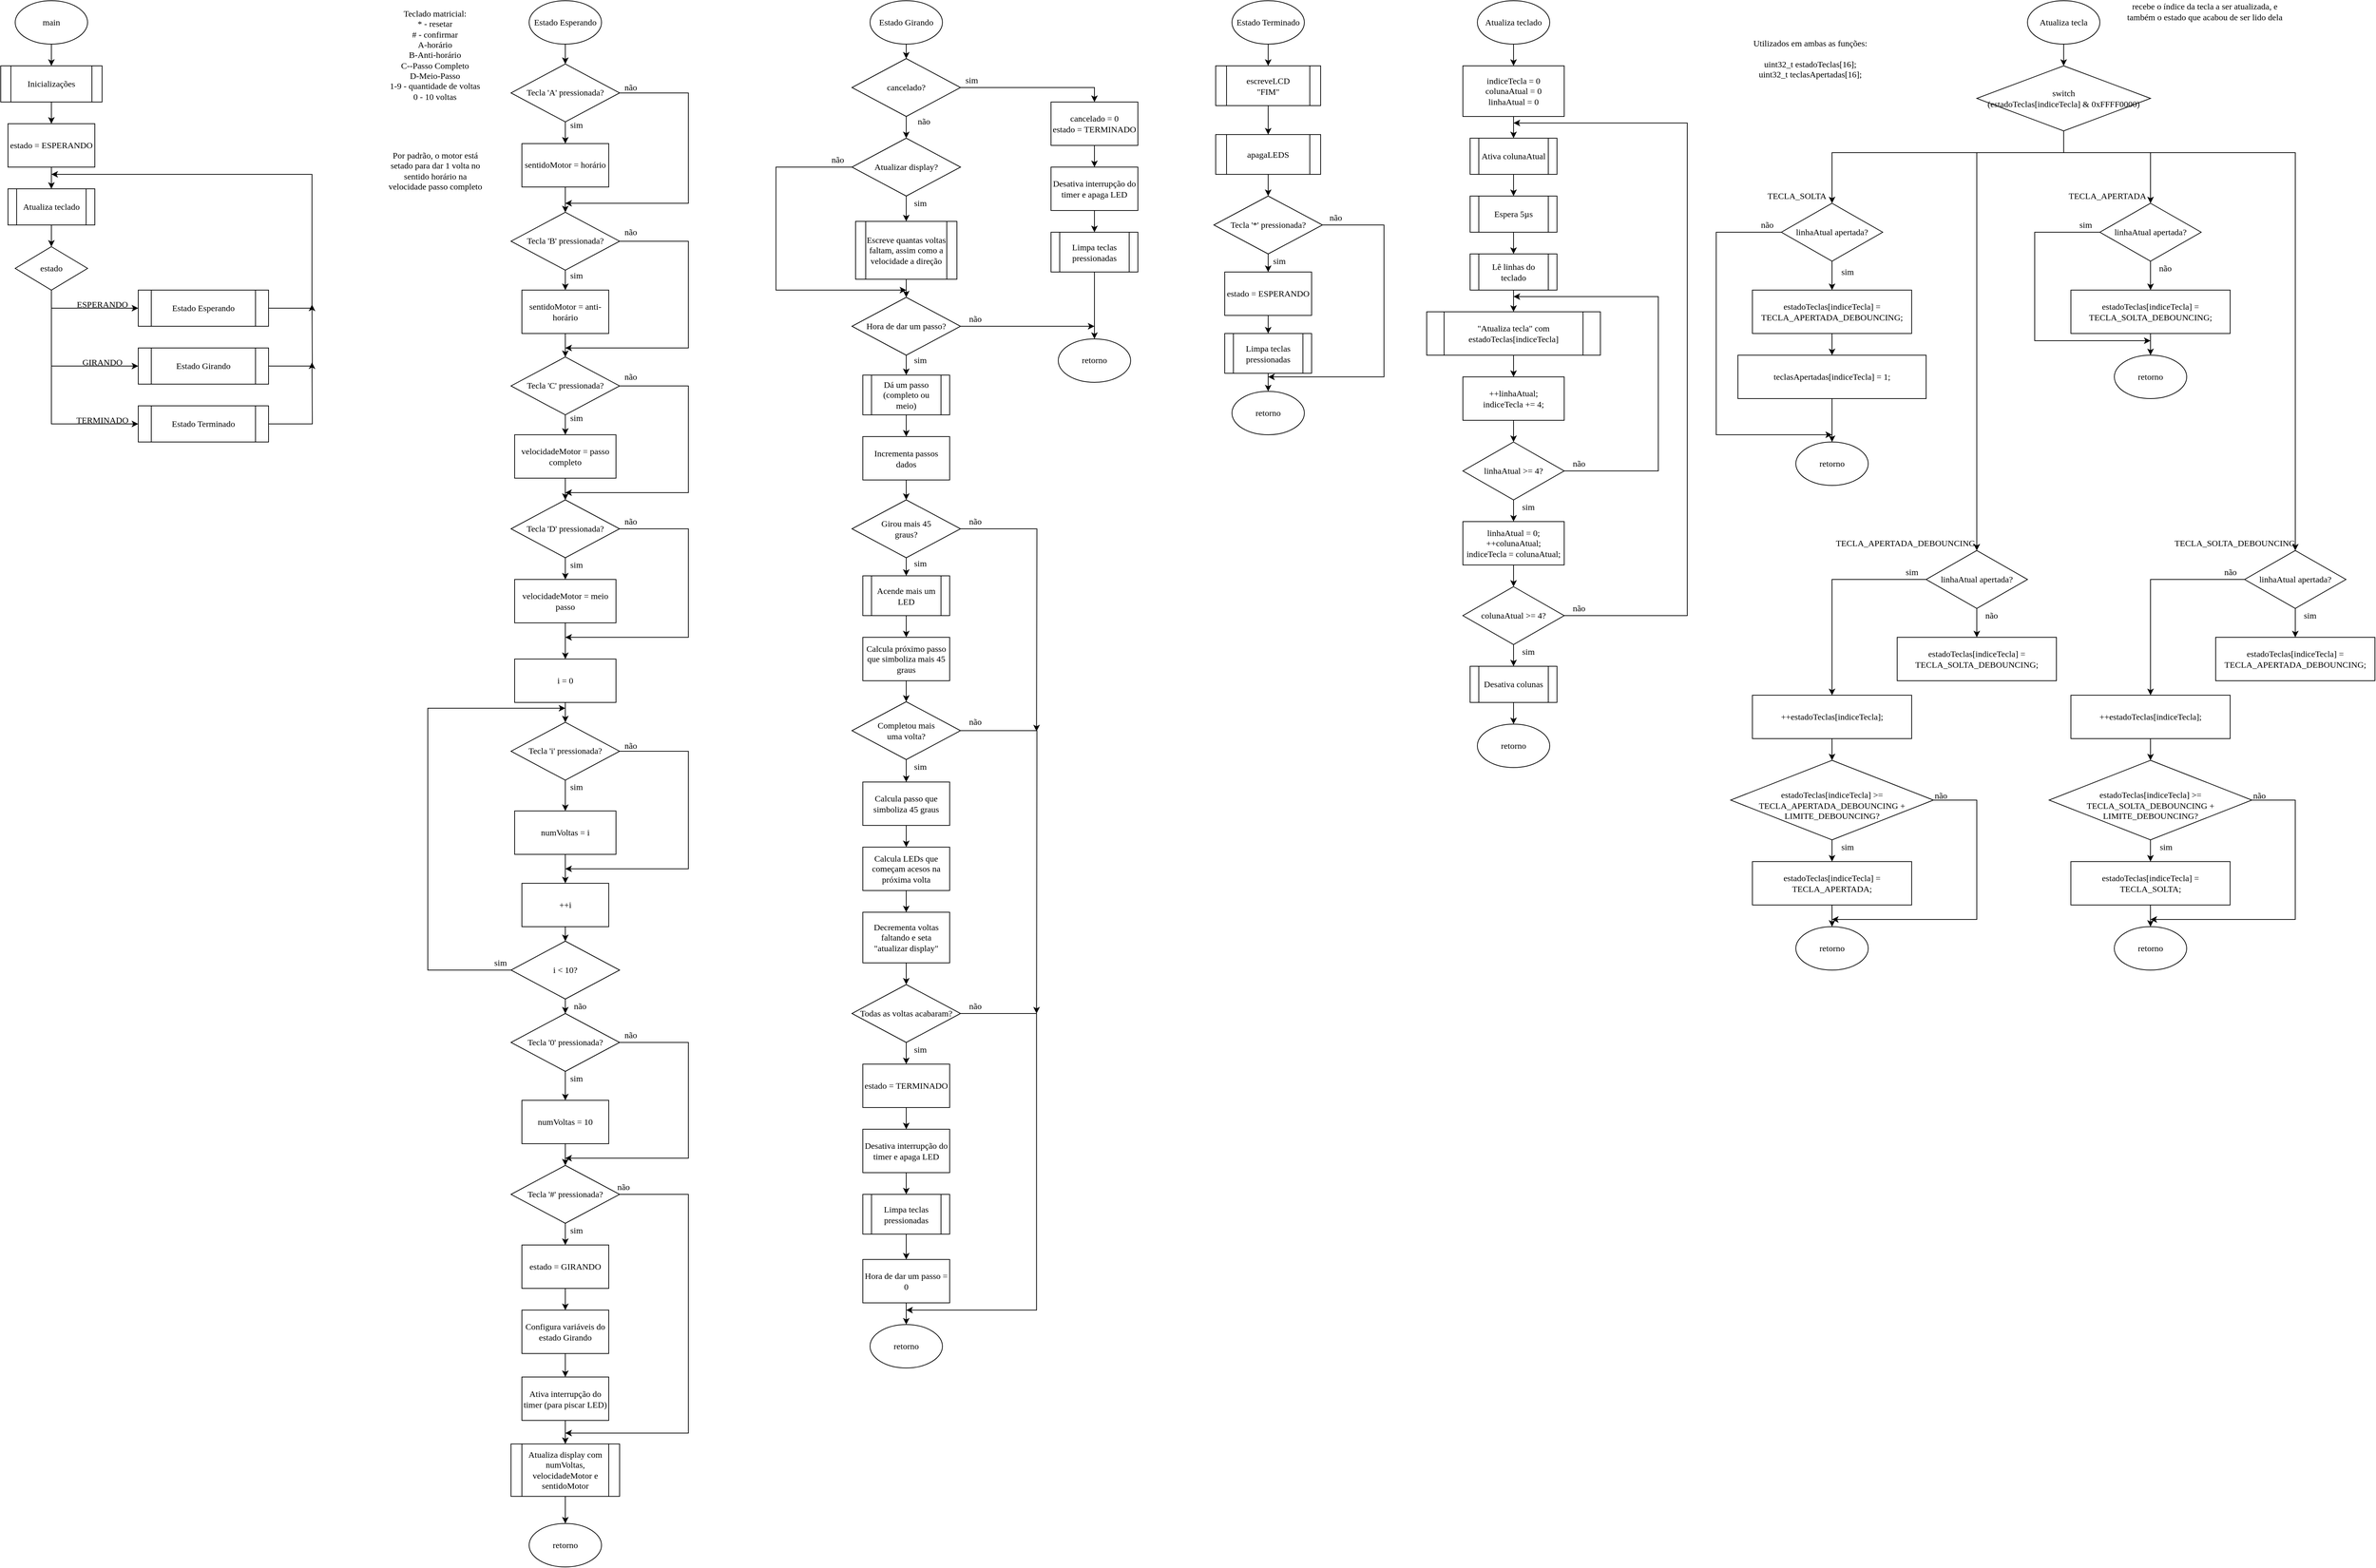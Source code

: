 <mxfile version="18.1.3" type="device"><diagram id="PaA7DwRyD7VgLNlCFp07" name="Page-1"><mxGraphModel dx="1378" dy="768" grid="1" gridSize="10" guides="1" tooltips="1" connect="1" arrows="1" fold="1" page="1" pageScale="1" pageWidth="827" pageHeight="1169" math="0" shadow="0"><root><mxCell id="0"/><mxCell id="1" parent="0"/><mxCell id="CqBrunLS-eEYRWbjm5Yk-3" value="" style="edgeStyle=orthogonalEdgeStyle;rounded=0;orthogonalLoop=1;jettySize=auto;html=1;" parent="1" source="CqBrunLS-eEYRWbjm5Yk-1" target="CqBrunLS-eEYRWbjm5Yk-2" edge="1"><mxGeometry relative="1" as="geometry"/></mxCell><mxCell id="CqBrunLS-eEYRWbjm5Yk-1" value="main" style="ellipse;whiteSpace=wrap;html=1;fontFamily=Lucida Console;fontSize=12;" parent="1" vertex="1"><mxGeometry x="190" y="80" width="100" height="60" as="geometry"/></mxCell><mxCell id="xuJGKz2kcufoZSdvHDYc-6" value="" style="edgeStyle=orthogonalEdgeStyle;rounded=0;orthogonalLoop=1;jettySize=auto;html=1;" parent="1" source="CqBrunLS-eEYRWbjm5Yk-2" target="xuJGKz2kcufoZSdvHDYc-5" edge="1"><mxGeometry relative="1" as="geometry"/></mxCell><mxCell id="CqBrunLS-eEYRWbjm5Yk-2" value="Inicializações" style="shape=process;whiteSpace=wrap;html=1;backgroundOutline=1;fontFamily=Lucida Console;" parent="1" vertex="1"><mxGeometry x="170" y="170" width="140" height="50" as="geometry"/></mxCell><mxCell id="xuJGKz2kcufoZSdvHDYc-25" value="" style="edgeStyle=orthogonalEdgeStyle;rounded=0;orthogonalLoop=1;jettySize=auto;html=1;" parent="1" source="CqBrunLS-eEYRWbjm5Yk-34" target="xuJGKz2kcufoZSdvHDYc-24" edge="1"><mxGeometry relative="1" as="geometry"/></mxCell><mxCell id="CqBrunLS-eEYRWbjm5Yk-34" value="Atualiza teclado" style="ellipse;whiteSpace=wrap;html=1;fontFamily=Lucida Console;fontSize=12;" parent="1" vertex="1"><mxGeometry x="2210" y="80" width="100" height="60" as="geometry"/></mxCell><mxCell id="xuJGKz2kcufoZSdvHDYc-9" value="" style="edgeStyle=orthogonalEdgeStyle;rounded=0;orthogonalLoop=1;jettySize=auto;html=1;" parent="1" source="xuJGKz2kcufoZSdvHDYc-5" target="xuJGKz2kcufoZSdvHDYc-7" edge="1"><mxGeometry relative="1" as="geometry"/></mxCell><mxCell id="xuJGKz2kcufoZSdvHDYc-5" value="estado = ESPERANDO" style="whiteSpace=wrap;html=1;fontFamily=Lucida Console;" parent="1" vertex="1"><mxGeometry x="180" y="250" width="120" height="60" as="geometry"/></mxCell><mxCell id="xuJGKz2kcufoZSdvHDYc-11" value="" style="edgeStyle=orthogonalEdgeStyle;rounded=0;orthogonalLoop=1;jettySize=auto;html=1;" parent="1" source="xuJGKz2kcufoZSdvHDYc-7" target="xuJGKz2kcufoZSdvHDYc-10" edge="1"><mxGeometry relative="1" as="geometry"/></mxCell><mxCell id="xuJGKz2kcufoZSdvHDYc-7" value="Atualiza teclado" style="shape=process;whiteSpace=wrap;html=1;backgroundOutline=1;fontFamily=Lucida Console;" parent="1" vertex="1"><mxGeometry x="180" y="340" width="120" height="50" as="geometry"/></mxCell><mxCell id="xuJGKz2kcufoZSdvHDYc-13" value="" style="edgeStyle=orthogonalEdgeStyle;rounded=0;orthogonalLoop=1;jettySize=auto;html=1;" parent="1" source="xuJGKz2kcufoZSdvHDYc-10" target="xuJGKz2kcufoZSdvHDYc-12" edge="1"><mxGeometry relative="1" as="geometry"><Array as="points"><mxPoint x="240" y="505"/></Array></mxGeometry></mxCell><mxCell id="xuJGKz2kcufoZSdvHDYc-17" style="edgeStyle=orthogonalEdgeStyle;rounded=0;orthogonalLoop=1;jettySize=auto;html=1;entryX=0;entryY=0.5;entryDx=0;entryDy=0;" parent="1" source="xuJGKz2kcufoZSdvHDYc-10" target="xuJGKz2kcufoZSdvHDYc-15" edge="1"><mxGeometry relative="1" as="geometry"><Array as="points"><mxPoint x="240" y="585"/></Array></mxGeometry></mxCell><mxCell id="xuJGKz2kcufoZSdvHDYc-20" style="edgeStyle=orthogonalEdgeStyle;rounded=0;orthogonalLoop=1;jettySize=auto;html=1;entryX=0;entryY=0.5;entryDx=0;entryDy=0;" parent="1" source="xuJGKz2kcufoZSdvHDYc-10" target="xuJGKz2kcufoZSdvHDYc-18" edge="1"><mxGeometry relative="1" as="geometry"><Array as="points"><mxPoint x="240" y="665"/></Array></mxGeometry></mxCell><mxCell id="xuJGKz2kcufoZSdvHDYc-10" value="estado" style="rhombus;whiteSpace=wrap;html=1;fontFamily=Lucida Console;" parent="1" vertex="1"><mxGeometry x="190" y="420" width="100" height="60" as="geometry"/></mxCell><mxCell id="xuJGKz2kcufoZSdvHDYc-21" style="edgeStyle=orthogonalEdgeStyle;rounded=0;orthogonalLoop=1;jettySize=auto;html=1;" parent="1" source="xuJGKz2kcufoZSdvHDYc-12" edge="1"><mxGeometry relative="1" as="geometry"><mxPoint x="240" y="320" as="targetPoint"/><Array as="points"><mxPoint x="600" y="505"/><mxPoint x="600" y="320"/></Array></mxGeometry></mxCell><mxCell id="xuJGKz2kcufoZSdvHDYc-12" value="Estado Esperando" style="shape=process;whiteSpace=wrap;html=1;backgroundOutline=1;fontFamily=Lucida Console;" parent="1" vertex="1"><mxGeometry x="360" y="480" width="180" height="50" as="geometry"/></mxCell><mxCell id="xuJGKz2kcufoZSdvHDYc-14" value="ESPERANDO" style="text;html=1;align=center;verticalAlign=middle;resizable=0;points=[];autosize=1;strokeColor=none;fillColor=none;fontSize=12;fontFamily=Lucida Console;" parent="1" vertex="1"><mxGeometry x="270" y="490.01" width="80" height="20" as="geometry"/></mxCell><mxCell id="xuJGKz2kcufoZSdvHDYc-22" style="edgeStyle=orthogonalEdgeStyle;rounded=0;orthogonalLoop=1;jettySize=auto;html=1;exitX=1;exitY=0.5;exitDx=0;exitDy=0;" parent="1" source="xuJGKz2kcufoZSdvHDYc-15" edge="1"><mxGeometry relative="1" as="geometry"><mxPoint x="600" y="500" as="targetPoint"/></mxGeometry></mxCell><mxCell id="xuJGKz2kcufoZSdvHDYc-15" value="Estado Girando" style="shape=process;whiteSpace=wrap;html=1;backgroundOutline=1;fontFamily=Lucida Console;" parent="1" vertex="1"><mxGeometry x="360" y="560.01" width="180" height="50" as="geometry"/></mxCell><mxCell id="xuJGKz2kcufoZSdvHDYc-16" value="GIRANDO" style="text;html=1;align=center;verticalAlign=middle;resizable=0;points=[];autosize=1;strokeColor=none;fillColor=none;fontSize=12;fontFamily=Lucida Console;" parent="1" vertex="1"><mxGeometry x="275" y="570.02" width="70" height="20" as="geometry"/></mxCell><mxCell id="xuJGKz2kcufoZSdvHDYc-23" style="edgeStyle=orthogonalEdgeStyle;rounded=0;orthogonalLoop=1;jettySize=auto;html=1;exitX=1;exitY=0.5;exitDx=0;exitDy=0;" parent="1" source="xuJGKz2kcufoZSdvHDYc-18" edge="1"><mxGeometry relative="1" as="geometry"><mxPoint x="600" y="580" as="targetPoint"/></mxGeometry></mxCell><mxCell id="xuJGKz2kcufoZSdvHDYc-18" value="Estado Terminado" style="shape=process;whiteSpace=wrap;html=1;backgroundOutline=1;fontFamily=Lucida Console;" parent="1" vertex="1"><mxGeometry x="360" y="640" width="180" height="50" as="geometry"/></mxCell><mxCell id="xuJGKz2kcufoZSdvHDYc-19" value="TERMINADO" style="text;html=1;align=center;verticalAlign=middle;resizable=0;points=[];autosize=1;strokeColor=none;fillColor=none;fontSize=12;fontFamily=Lucida Console;" parent="1" vertex="1"><mxGeometry x="270" y="650.01" width="80" height="20" as="geometry"/></mxCell><mxCell id="xuJGKz2kcufoZSdvHDYc-34" value="" style="edgeStyle=orthogonalEdgeStyle;rounded=0;orthogonalLoop=1;jettySize=auto;html=1;fontSize=13;" parent="1" source="xuJGKz2kcufoZSdvHDYc-24" target="xuJGKz2kcufoZSdvHDYc-33" edge="1"><mxGeometry relative="1" as="geometry"/></mxCell><mxCell id="xuJGKz2kcufoZSdvHDYc-24" value="indiceTecla = 0&lt;br&gt;colunaAtual = 0&lt;br&gt;linhaAtual = 0" style="whiteSpace=wrap;html=1;fontFamily=Lucida Console;" parent="1" vertex="1"><mxGeometry x="2190" y="170" width="140" height="70" as="geometry"/></mxCell><mxCell id="xuJGKz2kcufoZSdvHDYc-28" value="Utilizados em ambas as funções:&lt;br&gt;&lt;br&gt;uint32_t estadoTeclas[16];&lt;br&gt;uint32_t teclasApertadas[16];" style="whiteSpace=wrap;html=1;fontFamily=Lucida Console;fillColor=none;strokeColor=none;" parent="1" vertex="1"><mxGeometry x="2550" y="120" width="240" height="80" as="geometry"/></mxCell><mxCell id="xuJGKz2kcufoZSdvHDYc-37" value="" style="edgeStyle=orthogonalEdgeStyle;rounded=0;orthogonalLoop=1;jettySize=auto;html=1;fontSize=13;" parent="1" source="xuJGKz2kcufoZSdvHDYc-31" target="xuJGKz2kcufoZSdvHDYc-36" edge="1"><mxGeometry relative="1" as="geometry"/></mxCell><mxCell id="xuJGKz2kcufoZSdvHDYc-31" value="Espera 5µs" style="shape=process;whiteSpace=wrap;html=1;backgroundOutline=1;fontFamily=Lucida Console;" parent="1" vertex="1"><mxGeometry x="2200" y="350" width="120" height="50" as="geometry"/></mxCell><mxCell id="xuJGKz2kcufoZSdvHDYc-35" value="" style="edgeStyle=orthogonalEdgeStyle;rounded=0;orthogonalLoop=1;jettySize=auto;html=1;fontSize=13;" parent="1" source="xuJGKz2kcufoZSdvHDYc-33" target="xuJGKz2kcufoZSdvHDYc-31" edge="1"><mxGeometry relative="1" as="geometry"/></mxCell><mxCell id="xuJGKz2kcufoZSdvHDYc-33" value="Ativa colunaAtual" style="shape=process;whiteSpace=wrap;html=1;backgroundOutline=1;fontFamily=Lucida Console;" parent="1" vertex="1"><mxGeometry x="2200" y="270" width="120" height="50" as="geometry"/></mxCell><mxCell id="xuJGKz2kcufoZSdvHDYc-53" value="" style="edgeStyle=orthogonalEdgeStyle;rounded=0;orthogonalLoop=1;jettySize=auto;html=1;fontSize=13;" parent="1" source="xuJGKz2kcufoZSdvHDYc-36" target="xuJGKz2kcufoZSdvHDYc-52" edge="1"><mxGeometry relative="1" as="geometry"/></mxCell><mxCell id="xuJGKz2kcufoZSdvHDYc-36" value="Lê linhas do teclado" style="shape=process;whiteSpace=wrap;html=1;backgroundOutline=1;fontFamily=Lucida Console;" parent="1" vertex="1"><mxGeometry x="2200" y="430" width="120" height="50" as="geometry"/></mxCell><mxCell id="xuJGKz2kcufoZSdvHDYc-90" value="" style="edgeStyle=orthogonalEdgeStyle;rounded=0;orthogonalLoop=1;jettySize=auto;html=1;fontSize=13;" parent="1" source="xuJGKz2kcufoZSdvHDYc-48" target="xuJGKz2kcufoZSdvHDYc-89" edge="1"><mxGeometry relative="1" as="geometry"/></mxCell><mxCell id="xuJGKz2kcufoZSdvHDYc-100" style="edgeStyle=orthogonalEdgeStyle;rounded=0;orthogonalLoop=1;jettySize=auto;html=1;fontSize=13;" parent="1" source="xuJGKz2kcufoZSdvHDYc-48" edge="1"><mxGeometry relative="1" as="geometry"><mxPoint x="2700" y="680" as="targetPoint"/><Array as="points"><mxPoint x="2540" y="400"/><mxPoint x="2540" y="680"/></Array></mxGeometry></mxCell><mxCell id="xuJGKz2kcufoZSdvHDYc-48" value="linhaAtual apertada?" style="rhombus;whiteSpace=wrap;html=1;fontFamily=Lucida Console;" parent="1" vertex="1"><mxGeometry x="2630" y="360" width="140" height="80" as="geometry"/></mxCell><mxCell id="xuJGKz2kcufoZSdvHDYc-49" value="" style="edgeStyle=orthogonalEdgeStyle;rounded=0;orthogonalLoop=1;jettySize=auto;html=1;fontSize=13;entryX=0.5;entryY=0;entryDx=0;entryDy=0;" parent="1" source="xuJGKz2kcufoZSdvHDYc-50" target="xuJGKz2kcufoZSdvHDYc-48" edge="1"><mxGeometry relative="1" as="geometry"><mxPoint x="3260" y="289.99" as="targetPoint"/><Array as="points"><mxPoint x="3020" y="290"/><mxPoint x="2700" y="290"/></Array></mxGeometry></mxCell><mxCell id="xuJGKz2kcufoZSdvHDYc-86" style="edgeStyle=orthogonalEdgeStyle;rounded=0;orthogonalLoop=1;jettySize=auto;html=1;entryX=0.5;entryY=0;entryDx=0;entryDy=0;fontSize=13;" parent="1" source="xuJGKz2kcufoZSdvHDYc-50" target="xuJGKz2kcufoZSdvHDYc-80" edge="1"><mxGeometry relative="1" as="geometry"><Array as="points"><mxPoint x="3020" y="290"/><mxPoint x="2900" y="290"/></Array></mxGeometry></mxCell><mxCell id="xuJGKz2kcufoZSdvHDYc-87" style="edgeStyle=orthogonalEdgeStyle;rounded=0;orthogonalLoop=1;jettySize=auto;html=1;entryX=0.5;entryY=0;entryDx=0;entryDy=0;fontSize=13;" parent="1" source="xuJGKz2kcufoZSdvHDYc-50" target="xuJGKz2kcufoZSdvHDYc-82" edge="1"><mxGeometry relative="1" as="geometry"><Array as="points"><mxPoint x="3020" y="290"/><mxPoint x="3140" y="290"/></Array></mxGeometry></mxCell><mxCell id="xuJGKz2kcufoZSdvHDYc-88" style="edgeStyle=orthogonalEdgeStyle;rounded=0;orthogonalLoop=1;jettySize=auto;html=1;entryX=0.5;entryY=0;entryDx=0;entryDy=0;fontSize=13;" parent="1" source="xuJGKz2kcufoZSdvHDYc-50" target="xuJGKz2kcufoZSdvHDYc-84" edge="1"><mxGeometry relative="1" as="geometry"><Array as="points"><mxPoint x="3020" y="290"/><mxPoint x="3340" y="290"/></Array></mxGeometry></mxCell><mxCell id="xuJGKz2kcufoZSdvHDYc-50" value="switch&lt;br&gt;(estadoTeclas[indiceTecla] &amp;amp; 0xFFFF0000)" style="rhombus;whiteSpace=wrap;html=1;fontFamily=Lucida Console;" parent="1" vertex="1"><mxGeometry x="2900" y="170" width="240" height="90" as="geometry"/></mxCell><mxCell id="xuJGKz2kcufoZSdvHDYc-51" value="TECLA_SOLTA" style="text;html=1;align=center;verticalAlign=middle;resizable=0;points=[];autosize=1;strokeColor=none;fillColor=none;fontSize=12;fontFamily=Lucida Console;" parent="1" vertex="1"><mxGeometry x="2601" y="340" width="100" height="20" as="geometry"/></mxCell><mxCell id="xuJGKz2kcufoZSdvHDYc-55" value="" style="edgeStyle=orthogonalEdgeStyle;rounded=0;orthogonalLoop=1;jettySize=auto;html=1;fontSize=13;" parent="1" source="xuJGKz2kcufoZSdvHDYc-52" target="xuJGKz2kcufoZSdvHDYc-54" edge="1"><mxGeometry relative="1" as="geometry"/></mxCell><mxCell id="xuJGKz2kcufoZSdvHDYc-52" value="&quot;Atualiza tecla&quot; com estadoTeclas[indiceTecla]" style="shape=process;whiteSpace=wrap;html=1;backgroundOutline=1;fontFamily=Lucida Console;" parent="1" vertex="1"><mxGeometry x="2140" y="510" width="240" height="60" as="geometry"/></mxCell><mxCell id="xuJGKz2kcufoZSdvHDYc-59" value="" style="edgeStyle=orthogonalEdgeStyle;rounded=0;orthogonalLoop=1;jettySize=auto;html=1;fontSize=13;" parent="1" source="xuJGKz2kcufoZSdvHDYc-54" target="xuJGKz2kcufoZSdvHDYc-58" edge="1"><mxGeometry relative="1" as="geometry"/></mxCell><mxCell id="xuJGKz2kcufoZSdvHDYc-54" value="++linhaAtual;&lt;br&gt;indiceTecla += 4;" style="whiteSpace=wrap;html=1;fontFamily=Lucida Console;" parent="1" vertex="1"><mxGeometry x="2190" y="600" width="140" height="60" as="geometry"/></mxCell><mxCell id="xuJGKz2kcufoZSdvHDYc-60" style="edgeStyle=orthogonalEdgeStyle;rounded=0;orthogonalLoop=1;jettySize=auto;html=1;fontSize=13;" parent="1" source="xuJGKz2kcufoZSdvHDYc-58" edge="1"><mxGeometry relative="1" as="geometry"><mxPoint x="2260" y="489" as="targetPoint"/><Array as="points"><mxPoint x="2460" y="730"/><mxPoint x="2460" y="489"/></Array></mxGeometry></mxCell><mxCell id="xuJGKz2kcufoZSdvHDYc-63" value="" style="edgeStyle=orthogonalEdgeStyle;rounded=0;orthogonalLoop=1;jettySize=auto;html=1;fontSize=13;" parent="1" source="xuJGKz2kcufoZSdvHDYc-58" target="xuJGKz2kcufoZSdvHDYc-62" edge="1"><mxGeometry relative="1" as="geometry"/></mxCell><mxCell id="xuJGKz2kcufoZSdvHDYc-58" value="linhaAtual &amp;gt;= 4?" style="rhombus;whiteSpace=wrap;html=1;fontFamily=Lucida Console;" parent="1" vertex="1"><mxGeometry x="2190" y="690" width="140" height="80" as="geometry"/></mxCell><mxCell id="xuJGKz2kcufoZSdvHDYc-65" value="" style="edgeStyle=orthogonalEdgeStyle;rounded=0;orthogonalLoop=1;jettySize=auto;html=1;fontSize=13;" parent="1" source="xuJGKz2kcufoZSdvHDYc-62" target="xuJGKz2kcufoZSdvHDYc-64" edge="1"><mxGeometry relative="1" as="geometry"/></mxCell><mxCell id="xuJGKz2kcufoZSdvHDYc-62" value="linhaAtual = 0;&lt;br&gt;++colunaAtual;&lt;br&gt;indiceTecla = colunaAtual;" style="whiteSpace=wrap;html=1;fontFamily=Lucida Console;" parent="1" vertex="1"><mxGeometry x="2190" y="800" width="140" height="60" as="geometry"/></mxCell><mxCell id="xuJGKz2kcufoZSdvHDYc-70" style="edgeStyle=orthogonalEdgeStyle;rounded=0;orthogonalLoop=1;jettySize=auto;html=1;fontSize=13;" parent="1" source="xuJGKz2kcufoZSdvHDYc-64" edge="1"><mxGeometry relative="1" as="geometry"><mxPoint x="2260" y="249" as="targetPoint"/><Array as="points"><mxPoint x="2500" y="930"/><mxPoint x="2500" y="249"/></Array></mxGeometry></mxCell><mxCell id="xuJGKz2kcufoZSdvHDYc-74" value="" style="edgeStyle=orthogonalEdgeStyle;rounded=0;orthogonalLoop=1;jettySize=auto;html=1;fontSize=13;" parent="1" source="xuJGKz2kcufoZSdvHDYc-64" target="xuJGKz2kcufoZSdvHDYc-73" edge="1"><mxGeometry relative="1" as="geometry"/></mxCell><mxCell id="xuJGKz2kcufoZSdvHDYc-64" value="colunaAtual &amp;gt;= 4?" style="rhombus;whiteSpace=wrap;html=1;fontFamily=Lucida Console;" parent="1" vertex="1"><mxGeometry x="2190" y="890" width="140" height="80" as="geometry"/></mxCell><mxCell id="xuJGKz2kcufoZSdvHDYc-67" value="não" style="text;html=1;align=center;verticalAlign=middle;resizable=0;points=[];autosize=1;strokeColor=none;fillColor=none;fontSize=12;fontFamily=Lucida Console;" parent="1" vertex="1"><mxGeometry x="2330" y="710" width="40" height="20" as="geometry"/></mxCell><mxCell id="xuJGKz2kcufoZSdvHDYc-68" value="não" style="text;html=1;align=center;verticalAlign=middle;resizable=0;points=[];autosize=1;strokeColor=none;fillColor=none;fontSize=12;fontFamily=Lucida Console;" parent="1" vertex="1"><mxGeometry x="2330" y="909.99" width="40" height="20" as="geometry"/></mxCell><mxCell id="xuJGKz2kcufoZSdvHDYc-69" value="sim" style="text;html=1;align=center;verticalAlign=middle;resizable=0;points=[];autosize=1;strokeColor=none;fillColor=none;fontSize=12;fontFamily=Lucida Console;" parent="1" vertex="1"><mxGeometry x="2260" y="770" width="40" height="20" as="geometry"/></mxCell><mxCell id="xuJGKz2kcufoZSdvHDYc-76" value="" style="edgeStyle=orthogonalEdgeStyle;rounded=0;orthogonalLoop=1;jettySize=auto;html=1;fontSize=13;" parent="1" source="xuJGKz2kcufoZSdvHDYc-73" target="xuJGKz2kcufoZSdvHDYc-75" edge="1"><mxGeometry relative="1" as="geometry"/></mxCell><mxCell id="xuJGKz2kcufoZSdvHDYc-73" value="Desativa colunas" style="shape=process;whiteSpace=wrap;html=1;backgroundOutline=1;fontFamily=Lucida Console;" parent="1" vertex="1"><mxGeometry x="2200" y="1000" width="120" height="50" as="geometry"/></mxCell><mxCell id="xuJGKz2kcufoZSdvHDYc-75" value="retorno" style="ellipse;whiteSpace=wrap;html=1;labelBackgroundColor=none;fontFamily=Lucida Console;fontSize=12;" parent="1" vertex="1"><mxGeometry x="2210" y="1080" width="100" height="60" as="geometry"/></mxCell><mxCell id="xuJGKz2kcufoZSdvHDYc-79" value="" style="edgeStyle=orthogonalEdgeStyle;rounded=0;orthogonalLoop=1;jettySize=auto;html=1;fontSize=13;" parent="1" source="xuJGKz2kcufoZSdvHDYc-77" target="xuJGKz2kcufoZSdvHDYc-50" edge="1"><mxGeometry relative="1" as="geometry"/></mxCell><mxCell id="xuJGKz2kcufoZSdvHDYc-77" value="Atualiza tecla" style="ellipse;whiteSpace=wrap;html=1;fontFamily=Lucida Console;fontSize=12;" parent="1" vertex="1"><mxGeometry x="2970" y="80" width="100" height="60" as="geometry"/></mxCell><mxCell id="xuJGKz2kcufoZSdvHDYc-78" value="recebe o índice da tecla a ser atualizada, e também o estado que acabou de ser lido dela" style="whiteSpace=wrap;html=1;fontFamily=Lucida Console;fillColor=none;strokeColor=none;" parent="1" vertex="1"><mxGeometry x="3100" y="80" width="230" height="30" as="geometry"/></mxCell><mxCell id="xuJGKz2kcufoZSdvHDYc-107" value="" style="edgeStyle=orthogonalEdgeStyle;rounded=0;orthogonalLoop=1;jettySize=auto;html=1;fontSize=13;" parent="1" source="xuJGKz2kcufoZSdvHDYc-80" target="xuJGKz2kcufoZSdvHDYc-106" edge="1"><mxGeometry relative="1" as="geometry"/></mxCell><mxCell id="xuJGKz2kcufoZSdvHDYc-110" style="edgeStyle=orthogonalEdgeStyle;rounded=0;orthogonalLoop=1;jettySize=auto;html=1;entryX=0.5;entryY=0;entryDx=0;entryDy=0;fontSize=13;" parent="1" source="xuJGKz2kcufoZSdvHDYc-80" target="xuJGKz2kcufoZSdvHDYc-109" edge="1"><mxGeometry relative="1" as="geometry"/></mxCell><mxCell id="xuJGKz2kcufoZSdvHDYc-80" value="linhaAtual apertada?" style="rhombus;whiteSpace=wrap;html=1;fontFamily=Lucida Console;" parent="1" vertex="1"><mxGeometry x="2830" y="840" width="140" height="80" as="geometry"/></mxCell><mxCell id="xuJGKz2kcufoZSdvHDYc-81" value="TECLA_APERTADA_DEBOUNCING" style="text;html=1;align=center;verticalAlign=middle;resizable=0;points=[];autosize=1;strokeColor=none;fillColor=none;fontSize=12;fontFamily=Lucida Console;" parent="1" vertex="1"><mxGeometry x="2701" y="820" width="200" height="20" as="geometry"/></mxCell><mxCell id="xuJGKz2kcufoZSdvHDYc-93" value="" style="edgeStyle=orthogonalEdgeStyle;rounded=0;orthogonalLoop=1;jettySize=auto;html=1;fontSize=13;" parent="1" source="xuJGKz2kcufoZSdvHDYc-82" target="xuJGKz2kcufoZSdvHDYc-92" edge="1"><mxGeometry relative="1" as="geometry"/></mxCell><mxCell id="xuJGKz2kcufoZSdvHDYc-99" style="edgeStyle=orthogonalEdgeStyle;rounded=0;orthogonalLoop=1;jettySize=auto;html=1;fontSize=13;" parent="1" source="xuJGKz2kcufoZSdvHDYc-82" edge="1"><mxGeometry relative="1" as="geometry"><mxPoint x="3140" y="550.0" as="targetPoint"/><Array as="points"><mxPoint x="2980" y="400"/><mxPoint x="2980" y="550"/></Array></mxGeometry></mxCell><mxCell id="xuJGKz2kcufoZSdvHDYc-82" value="linhaAtual apertada?" style="rhombus;whiteSpace=wrap;html=1;fontFamily=Lucida Console;" parent="1" vertex="1"><mxGeometry x="3070" y="360" width="140" height="80" as="geometry"/></mxCell><mxCell id="xuJGKz2kcufoZSdvHDYc-83" value="TECLA_APERTADA" style="text;html=1;align=center;verticalAlign=middle;resizable=0;points=[];autosize=1;strokeColor=none;fillColor=none;fontSize=12;fontFamily=Lucida Console;" parent="1" vertex="1"><mxGeometry x="3020" y="340" width="120" height="20" as="geometry"/></mxCell><mxCell id="xuJGKz2kcufoZSdvHDYc-104" value="" style="edgeStyle=orthogonalEdgeStyle;rounded=0;orthogonalLoop=1;jettySize=auto;html=1;fontSize=13;" parent="1" source="xuJGKz2kcufoZSdvHDYc-84" target="xuJGKz2kcufoZSdvHDYc-103" edge="1"><mxGeometry relative="1" as="geometry"/></mxCell><mxCell id="xuJGKz2kcufoZSdvHDYc-113" style="edgeStyle=orthogonalEdgeStyle;rounded=0;orthogonalLoop=1;jettySize=auto;html=1;entryX=0.5;entryY=0;entryDx=0;entryDy=0;fontSize=13;" parent="1" source="xuJGKz2kcufoZSdvHDYc-84" target="xuJGKz2kcufoZSdvHDYc-112" edge="1"><mxGeometry relative="1" as="geometry"/></mxCell><mxCell id="xuJGKz2kcufoZSdvHDYc-84" value="linhaAtual apertada?" style="rhombus;whiteSpace=wrap;html=1;fontFamily=Lucida Console;" parent="1" vertex="1"><mxGeometry x="3270" y="840" width="140" height="80" as="geometry"/></mxCell><mxCell id="xuJGKz2kcufoZSdvHDYc-85" value="TECLA_SOLTA_DEBOUNCING" style="text;html=1;align=center;verticalAlign=middle;resizable=0;points=[];autosize=1;strokeColor=none;fillColor=none;fontSize=12;fontFamily=Lucida Console;" parent="1" vertex="1"><mxGeometry x="3171" y="820" width="170" height="20" as="geometry"/></mxCell><mxCell id="xuJGKz2kcufoZSdvHDYc-117" value="" style="edgeStyle=orthogonalEdgeStyle;rounded=0;orthogonalLoop=1;jettySize=auto;html=1;fontSize=13;" parent="1" source="xuJGKz2kcufoZSdvHDYc-89" target="xuJGKz2kcufoZSdvHDYc-116" edge="1"><mxGeometry relative="1" as="geometry"/></mxCell><mxCell id="xuJGKz2kcufoZSdvHDYc-89" value="estadoTeclas[indiceTecla] = TECLA_APERTADA_DEBOUNCING;" style="whiteSpace=wrap;html=1;fontFamily=Lucida Console;" parent="1" vertex="1"><mxGeometry x="2590" y="480" width="220" height="60" as="geometry"/></mxCell><mxCell id="xuJGKz2kcufoZSdvHDYc-91" value="sim" style="text;html=1;align=center;verticalAlign=middle;resizable=0;points=[];autosize=1;strokeColor=none;fillColor=none;fontSize=12;fontFamily=Lucida Console;" parent="1" vertex="1"><mxGeometry x="2701" y="445" width="40" height="20" as="geometry"/></mxCell><mxCell id="xuJGKz2kcufoZSdvHDYc-98" value="" style="edgeStyle=orthogonalEdgeStyle;rounded=0;orthogonalLoop=1;jettySize=auto;html=1;fontSize=13;" parent="1" source="xuJGKz2kcufoZSdvHDYc-92" target="xuJGKz2kcufoZSdvHDYc-97" edge="1"><mxGeometry relative="1" as="geometry"/></mxCell><mxCell id="xuJGKz2kcufoZSdvHDYc-92" value="estadoTeclas[indiceTecla] = TECLA_SOLTA_DEBOUNCING;" style="whiteSpace=wrap;html=1;fontFamily=Lucida Console;" parent="1" vertex="1"><mxGeometry x="3030" y="480" width="220" height="60" as="geometry"/></mxCell><mxCell id="xuJGKz2kcufoZSdvHDYc-94" value="não" style="text;html=1;align=center;verticalAlign=middle;resizable=0;points=[];autosize=1;strokeColor=none;fillColor=none;fontSize=12;fontFamily=Lucida Console;" parent="1" vertex="1"><mxGeometry x="3140" y="440" width="40" height="20" as="geometry"/></mxCell><mxCell id="xuJGKz2kcufoZSdvHDYc-95" value="retorno" style="ellipse;whiteSpace=wrap;html=1;labelBackgroundColor=none;fontFamily=Lucida Console;fontSize=12;" parent="1" vertex="1"><mxGeometry x="2650" y="690" width="100" height="60" as="geometry"/></mxCell><mxCell id="xuJGKz2kcufoZSdvHDYc-97" value="retorno" style="ellipse;whiteSpace=wrap;html=1;labelBackgroundColor=none;fontFamily=Lucida Console;fontSize=12;" parent="1" vertex="1"><mxGeometry x="3090" y="570" width="100" height="60" as="geometry"/></mxCell><mxCell id="xuJGKz2kcufoZSdvHDYc-101" value="sim" style="text;html=1;align=center;verticalAlign=middle;resizable=0;points=[];autosize=1;strokeColor=none;fillColor=none;fontSize=12;fontFamily=Lucida Console;" parent="1" vertex="1"><mxGeometry x="3030" y="380" width="40" height="20" as="geometry"/></mxCell><mxCell id="xuJGKz2kcufoZSdvHDYc-102" value="não" style="text;html=1;align=center;verticalAlign=middle;resizable=0;points=[];autosize=1;strokeColor=none;fillColor=none;fontSize=12;fontFamily=Lucida Console;" parent="1" vertex="1"><mxGeometry x="2590" y="380" width="40" height="20" as="geometry"/></mxCell><mxCell id="xuJGKz2kcufoZSdvHDYc-103" value="estadoTeclas[indiceTecla] = TECLA_APERTADA_DEBOUNCING;" style="whiteSpace=wrap;html=1;fontFamily=Lucida Console;" parent="1" vertex="1"><mxGeometry x="3230" y="960" width="220" height="60" as="geometry"/></mxCell><mxCell id="xuJGKz2kcufoZSdvHDYc-105" value="sim" style="text;html=1;align=center;verticalAlign=middle;resizable=0;points=[];autosize=1;strokeColor=none;fillColor=none;fontSize=12;fontFamily=Lucida Console;" parent="1" vertex="1"><mxGeometry x="3340" y="920" width="40" height="20" as="geometry"/></mxCell><mxCell id="xuJGKz2kcufoZSdvHDYc-106" value="estadoTeclas[indiceTecla] = TECLA_SOLTA_DEBOUNCING;" style="whiteSpace=wrap;html=1;fontFamily=Lucida Console;" parent="1" vertex="1"><mxGeometry x="2790" y="960" width="220" height="60" as="geometry"/></mxCell><mxCell id="xuJGKz2kcufoZSdvHDYc-108" value="não" style="text;html=1;align=center;verticalAlign=middle;resizable=0;points=[];autosize=1;strokeColor=none;fillColor=none;fontSize=12;fontFamily=Lucida Console;" parent="1" vertex="1"><mxGeometry x="2900" y="920" width="40" height="20" as="geometry"/></mxCell><mxCell id="xuJGKz2kcufoZSdvHDYc-119" value="" style="edgeStyle=orthogonalEdgeStyle;rounded=0;orthogonalLoop=1;jettySize=auto;html=1;fontSize=13;" parent="1" source="xuJGKz2kcufoZSdvHDYc-109" target="xuJGKz2kcufoZSdvHDYc-115" edge="1"><mxGeometry relative="1" as="geometry"/></mxCell><mxCell id="xuJGKz2kcufoZSdvHDYc-109" value="++estadoTeclas[indiceTecla];" style="whiteSpace=wrap;html=1;fontFamily=Lucida Console;" parent="1" vertex="1"><mxGeometry x="2590" y="1040" width="220" height="60" as="geometry"/></mxCell><mxCell id="xuJGKz2kcufoZSdvHDYc-111" value="sim" style="text;html=1;align=center;verticalAlign=middle;resizable=0;points=[];autosize=1;strokeColor=none;fillColor=none;fontSize=12;fontFamily=Lucida Console;" parent="1" vertex="1"><mxGeometry x="2790" y="860" width="40" height="20" as="geometry"/></mxCell><mxCell id="xuJGKz2kcufoZSdvHDYc-137" value="" style="edgeStyle=orthogonalEdgeStyle;rounded=0;orthogonalLoop=1;jettySize=auto;html=1;fontSize=13;" parent="1" source="xuJGKz2kcufoZSdvHDYc-112" target="xuJGKz2kcufoZSdvHDYc-131" edge="1"><mxGeometry relative="1" as="geometry"/></mxCell><mxCell id="xuJGKz2kcufoZSdvHDYc-112" value="++estadoTeclas[indiceTecla];" style="whiteSpace=wrap;html=1;fontFamily=Lucida Console;" parent="1" vertex="1"><mxGeometry x="3030" y="1040" width="220" height="60" as="geometry"/></mxCell><mxCell id="xuJGKz2kcufoZSdvHDYc-114" value="não" style="text;html=1;align=center;verticalAlign=middle;resizable=0;points=[];autosize=1;strokeColor=none;fillColor=none;fontSize=12;fontFamily=Lucida Console;" parent="1" vertex="1"><mxGeometry x="3230" y="860" width="40" height="20" as="geometry"/></mxCell><mxCell id="xuJGKz2kcufoZSdvHDYc-123" value="" style="edgeStyle=orthogonalEdgeStyle;rounded=0;orthogonalLoop=1;jettySize=auto;html=1;fontSize=13;" parent="1" source="xuJGKz2kcufoZSdvHDYc-115" target="xuJGKz2kcufoZSdvHDYc-122" edge="1"><mxGeometry relative="1" as="geometry"/></mxCell><mxCell id="xuJGKz2kcufoZSdvHDYc-126" style="edgeStyle=orthogonalEdgeStyle;rounded=0;orthogonalLoop=1;jettySize=auto;html=1;fontSize=13;" parent="1" source="xuJGKz2kcufoZSdvHDYc-115" edge="1"><mxGeometry relative="1" as="geometry"><mxPoint x="2700" y="1350" as="targetPoint"/><Array as="points"><mxPoint x="2900" y="1185"/><mxPoint x="2900" y="1350"/></Array></mxGeometry></mxCell><mxCell id="xuJGKz2kcufoZSdvHDYc-115" value="&lt;br&gt;estadoTeclas[indiceTecla] &amp;gt;= TECLA_APERTADA_DEBOUNCING + LIMITE_DEBOUNCING?" style="rhombus;whiteSpace=wrap;html=1;fontFamily=Lucida Console;" parent="1" vertex="1"><mxGeometry x="2560" y="1130" width="280" height="110" as="geometry"/></mxCell><mxCell id="xuJGKz2kcufoZSdvHDYc-118" style="edgeStyle=orthogonalEdgeStyle;rounded=0;orthogonalLoop=1;jettySize=auto;html=1;entryX=0.5;entryY=0;entryDx=0;entryDy=0;fontSize=13;" parent="1" source="xuJGKz2kcufoZSdvHDYc-116" target="xuJGKz2kcufoZSdvHDYc-95" edge="1"><mxGeometry relative="1" as="geometry"/></mxCell><mxCell id="xuJGKz2kcufoZSdvHDYc-116" value="teclasApertadas[indiceTecla] = 1;" style="whiteSpace=wrap;html=1;fontFamily=Lucida Console;" parent="1" vertex="1"><mxGeometry x="2570" y="570" width="260" height="60" as="geometry"/></mxCell><mxCell id="xuJGKz2kcufoZSdvHDYc-125" value="" style="edgeStyle=orthogonalEdgeStyle;rounded=0;orthogonalLoop=1;jettySize=auto;html=1;fontSize=13;" parent="1" source="xuJGKz2kcufoZSdvHDYc-122" target="xuJGKz2kcufoZSdvHDYc-124" edge="1"><mxGeometry relative="1" as="geometry"/></mxCell><mxCell id="xuJGKz2kcufoZSdvHDYc-122" value="estadoTeclas[indiceTecla] = TECLA_APERTADA;" style="whiteSpace=wrap;html=1;fontFamily=Lucida Console;" parent="1" vertex="1"><mxGeometry x="2590" y="1270" width="220" height="60" as="geometry"/></mxCell><mxCell id="xuJGKz2kcufoZSdvHDYc-124" value="retorno" style="ellipse;whiteSpace=wrap;html=1;labelBackgroundColor=none;fontFamily=Lucida Console;fontSize=12;" parent="1" vertex="1"><mxGeometry x="2650" y="1360" width="100" height="60" as="geometry"/></mxCell><mxCell id="xuJGKz2kcufoZSdvHDYc-127" value="não" style="text;html=1;align=center;verticalAlign=middle;resizable=0;points=[];autosize=1;strokeColor=none;fillColor=none;fontSize=12;fontFamily=Lucida Console;" parent="1" vertex="1"><mxGeometry x="2830" y="1169" width="40" height="20" as="geometry"/></mxCell><mxCell id="xuJGKz2kcufoZSdvHDYc-128" value="sim" style="text;html=1;align=center;verticalAlign=middle;resizable=0;points=[];autosize=1;strokeColor=none;fillColor=none;fontSize=12;fontFamily=Lucida Console;" parent="1" vertex="1"><mxGeometry x="2701" y="1240" width="40" height="20" as="geometry"/></mxCell><mxCell id="xuJGKz2kcufoZSdvHDYc-129" value="" style="edgeStyle=orthogonalEdgeStyle;rounded=0;orthogonalLoop=1;jettySize=auto;html=1;fontSize=13;" parent="1" source="xuJGKz2kcufoZSdvHDYc-131" target="xuJGKz2kcufoZSdvHDYc-133" edge="1"><mxGeometry relative="1" as="geometry"/></mxCell><mxCell id="xuJGKz2kcufoZSdvHDYc-130" style="edgeStyle=orthogonalEdgeStyle;rounded=0;orthogonalLoop=1;jettySize=auto;html=1;fontSize=13;" parent="1" source="xuJGKz2kcufoZSdvHDYc-131" edge="1"><mxGeometry relative="1" as="geometry"><mxPoint x="3139.94" y="1350" as="targetPoint"/><Array as="points"><mxPoint x="3339.94" y="1185"/><mxPoint x="3339.94" y="1350"/></Array></mxGeometry></mxCell><mxCell id="xuJGKz2kcufoZSdvHDYc-131" value="&lt;br&gt;estadoTeclas[indiceTecla] &amp;gt;= TECLA_SOLTA_DEBOUNCING + LIMITE_DEBOUNCING?" style="rhombus;whiteSpace=wrap;html=1;fontFamily=Lucida Console;" parent="1" vertex="1"><mxGeometry x="2999.94" y="1130" width="280" height="110" as="geometry"/></mxCell><mxCell id="xuJGKz2kcufoZSdvHDYc-132" value="" style="edgeStyle=orthogonalEdgeStyle;rounded=0;orthogonalLoop=1;jettySize=auto;html=1;fontSize=13;" parent="1" source="xuJGKz2kcufoZSdvHDYc-133" target="xuJGKz2kcufoZSdvHDYc-134" edge="1"><mxGeometry relative="1" as="geometry"/></mxCell><mxCell id="xuJGKz2kcufoZSdvHDYc-133" value="estadoTeclas[indiceTecla] = TECLA_SOLTA;" style="whiteSpace=wrap;html=1;fontFamily=Lucida Console;" parent="1" vertex="1"><mxGeometry x="3029.94" y="1270" width="220" height="60" as="geometry"/></mxCell><mxCell id="xuJGKz2kcufoZSdvHDYc-134" value="retorno" style="ellipse;whiteSpace=wrap;html=1;labelBackgroundColor=none;fontFamily=Lucida Console;fontSize=12;" parent="1" vertex="1"><mxGeometry x="3089.94" y="1360" width="100" height="60" as="geometry"/></mxCell><mxCell id="xuJGKz2kcufoZSdvHDYc-135" value="não" style="text;html=1;align=center;verticalAlign=middle;resizable=0;points=[];autosize=1;strokeColor=none;fillColor=none;fontSize=12;fontFamily=Lucida Console;" parent="1" vertex="1"><mxGeometry x="3269.94" y="1169" width="40" height="20" as="geometry"/></mxCell><mxCell id="xuJGKz2kcufoZSdvHDYc-136" value="sim" style="text;html=1;align=center;verticalAlign=middle;resizable=0;points=[];autosize=1;strokeColor=none;fillColor=none;fontSize=12;fontFamily=Lucida Console;" parent="1" vertex="1"><mxGeometry x="3140.94" y="1240" width="40" height="20" as="geometry"/></mxCell><mxCell id="UBZct1kQ5MDGvbGnOyRP-117" value="Teclado matricial:&lt;br&gt;* - resetar&lt;br&gt;# - confirmar&lt;br&gt;A-horário&lt;br&gt;B-Anti-horário&lt;br&gt;C--Passo Completo&lt;br&gt;D-Meio-Passo&lt;br&gt;1-9 - quantidade de voltas&lt;br&gt;0 - 10 voltas" style="rounded=0;whiteSpace=wrap;html=1;fillColor=none;strokeColor=none;fontFamily=Lucida Console;" parent="1" vertex="1"><mxGeometry x="680" y="80.0" width="180" height="150" as="geometry"/></mxCell><mxCell id="UBZct1kQ5MDGvbGnOyRP-120" style="edgeStyle=orthogonalEdgeStyle;rounded=0;orthogonalLoop=1;jettySize=auto;html=1;exitX=1;exitY=0.5;exitDx=0;exitDy=0;" parent="1" source="UBZct1kQ5MDGvbGnOyRP-121" edge="1"><mxGeometry relative="1" as="geometry"><Array as="points"><mxPoint x="1120" y="207"/><mxPoint x="1120" y="360"/><mxPoint x="950" y="360"/></Array><mxPoint x="950" y="360" as="targetPoint"/></mxGeometry></mxCell><mxCell id="UBZct1kQ5MDGvbGnOyRP-236" value="" style="edgeStyle=orthogonalEdgeStyle;rounded=0;orthogonalLoop=1;jettySize=auto;html=1;" parent="1" source="UBZct1kQ5MDGvbGnOyRP-121" target="UBZct1kQ5MDGvbGnOyRP-235" edge="1"><mxGeometry relative="1" as="geometry"/></mxCell><mxCell id="UBZct1kQ5MDGvbGnOyRP-121" value="Tecla 'A' pressionada?" style="rhombus;whiteSpace=wrap;html=1;fontFamily=Lucida Console;" parent="1" vertex="1"><mxGeometry x="875" y="167.49" width="150" height="80" as="geometry"/></mxCell><mxCell id="UBZct1kQ5MDGvbGnOyRP-122" value="" style="edgeStyle=orthogonalEdgeStyle;rounded=0;orthogonalLoop=1;jettySize=auto;html=1;exitX=0.5;exitY=1;exitDx=0;exitDy=0;" parent="1" source="UBZct1kQ5MDGvbGnOyRP-235" target="UBZct1kQ5MDGvbGnOyRP-126" edge="1"><mxGeometry relative="1" as="geometry"><mxPoint x="950" y="340" as="sourcePoint"/></mxGeometry></mxCell><mxCell id="UBZct1kQ5MDGvbGnOyRP-124" value="" style="edgeStyle=orthogonalEdgeStyle;rounded=0;orthogonalLoop=1;jettySize=auto;html=1;entryX=0.5;entryY=0;entryDx=0;entryDy=0;" parent="1" source="UBZct1kQ5MDGvbGnOyRP-126" target="UBZct1kQ5MDGvbGnOyRP-237" edge="1"><mxGeometry relative="1" as="geometry"><mxPoint x="1025.0" y="505" as="targetPoint"/></mxGeometry></mxCell><mxCell id="UBZct1kQ5MDGvbGnOyRP-125" style="edgeStyle=orthogonalEdgeStyle;rounded=0;orthogonalLoop=1;jettySize=auto;html=1;exitX=1;exitY=0.5;exitDx=0;exitDy=0;" parent="1" source="UBZct1kQ5MDGvbGnOyRP-126" edge="1"><mxGeometry relative="1" as="geometry"><Array as="points"><mxPoint x="1120" y="413"/><mxPoint x="1120" y="560"/><mxPoint x="950" y="560"/></Array><mxPoint x="950" y="560" as="targetPoint"/></mxGeometry></mxCell><mxCell id="UBZct1kQ5MDGvbGnOyRP-126" value="Tecla 'B' pressionada?" style="rhombus;whiteSpace=wrap;html=1;fontFamily=Lucida Console;" parent="1" vertex="1"><mxGeometry x="875" y="372.49" width="150" height="80" as="geometry"/></mxCell><mxCell id="UBZct1kQ5MDGvbGnOyRP-127" value="" style="edgeStyle=orthogonalEdgeStyle;rounded=0;orthogonalLoop=1;jettySize=auto;html=1;exitX=0.5;exitY=1;exitDx=0;exitDy=0;" parent="1" source="UBZct1kQ5MDGvbGnOyRP-237" target="UBZct1kQ5MDGvbGnOyRP-131" edge="1"><mxGeometry relative="1" as="geometry"><mxPoint x="1025" y="565" as="sourcePoint"/></mxGeometry></mxCell><mxCell id="UBZct1kQ5MDGvbGnOyRP-129" value="" style="edgeStyle=orthogonalEdgeStyle;rounded=0;orthogonalLoop=1;jettySize=auto;html=1;entryX=0.5;entryY=0;entryDx=0;entryDy=0;" parent="1" source="UBZct1kQ5MDGvbGnOyRP-131" target="UBZct1kQ5MDGvbGnOyRP-238" edge="1"><mxGeometry relative="1" as="geometry"><mxPoint x="950" y="700" as="targetPoint"/></mxGeometry></mxCell><mxCell id="UBZct1kQ5MDGvbGnOyRP-130" style="edgeStyle=orthogonalEdgeStyle;rounded=0;orthogonalLoop=1;jettySize=auto;html=1;exitX=1;exitY=0.5;exitDx=0;exitDy=0;" parent="1" source="UBZct1kQ5MDGvbGnOyRP-131" edge="1"><mxGeometry relative="1" as="geometry"><Array as="points"><mxPoint x="1120" y="613"/><mxPoint x="1120" y="760"/><mxPoint x="950" y="760"/></Array><mxPoint x="950" y="760" as="targetPoint"/></mxGeometry></mxCell><mxCell id="UBZct1kQ5MDGvbGnOyRP-131" value="Tecla 'C' pressionada?" style="rhombus;whiteSpace=wrap;html=1;fontFamily=Lucida Console;" parent="1" vertex="1"><mxGeometry x="875" y="572.49" width="150" height="80" as="geometry"/></mxCell><mxCell id="UBZct1kQ5MDGvbGnOyRP-132" value="" style="edgeStyle=orthogonalEdgeStyle;rounded=0;orthogonalLoop=1;jettySize=auto;html=1;exitX=0.5;exitY=1;exitDx=0;exitDy=0;" parent="1" source="UBZct1kQ5MDGvbGnOyRP-238" target="UBZct1kQ5MDGvbGnOyRP-136" edge="1"><mxGeometry relative="1" as="geometry"><mxPoint x="949.957" y="760" as="sourcePoint"/></mxGeometry></mxCell><mxCell id="UBZct1kQ5MDGvbGnOyRP-134" value="" style="edgeStyle=orthogonalEdgeStyle;rounded=0;orthogonalLoop=1;jettySize=auto;html=1;entryX=0.5;entryY=0;entryDx=0;entryDy=0;" parent="1" source="UBZct1kQ5MDGvbGnOyRP-136" target="UBZct1kQ5MDGvbGnOyRP-239" edge="1"><mxGeometry relative="1" as="geometry"><mxPoint x="1025.0" y="924" as="targetPoint"/></mxGeometry></mxCell><mxCell id="UBZct1kQ5MDGvbGnOyRP-135" style="edgeStyle=orthogonalEdgeStyle;rounded=0;orthogonalLoop=1;jettySize=auto;html=1;exitX=1;exitY=0.5;exitDx=0;exitDy=0;" parent="1" source="UBZct1kQ5MDGvbGnOyRP-136" edge="1"><mxGeometry relative="1" as="geometry"><mxPoint x="950" y="960" as="targetPoint"/><Array as="points"><mxPoint x="1120" y="810"/><mxPoint x="1120" y="960"/></Array></mxGeometry></mxCell><mxCell id="UBZct1kQ5MDGvbGnOyRP-136" value="Tecla 'D' pressionada?" style="rhombus;whiteSpace=wrap;html=1;fontFamily=Lucida Console;" parent="1" vertex="1"><mxGeometry x="875" y="770" width="150" height="80" as="geometry"/></mxCell><mxCell id="UBZct1kQ5MDGvbGnOyRP-139" value="" style="edgeStyle=orthogonalEdgeStyle;rounded=0;orthogonalLoop=1;jettySize=auto;html=1;entryX=0.5;entryY=0;entryDx=0;entryDy=0;" parent="1" source="UBZct1kQ5MDGvbGnOyRP-141" target="UBZct1kQ5MDGvbGnOyRP-243" edge="1"><mxGeometry relative="1" as="geometry"><mxPoint x="1027.474" y="1215" as="targetPoint"/></mxGeometry></mxCell><mxCell id="UBZct1kQ5MDGvbGnOyRP-140" style="edgeStyle=orthogonalEdgeStyle;rounded=0;orthogonalLoop=1;jettySize=auto;html=1;exitX=1;exitY=0.5;exitDx=0;exitDy=0;" parent="1" source="UBZct1kQ5MDGvbGnOyRP-141" edge="1"><mxGeometry relative="1" as="geometry"><Array as="points"><mxPoint x="1120" y="1118"/><mxPoint x="1120" y="1280"/></Array><mxPoint x="950" y="1280" as="targetPoint"/></mxGeometry></mxCell><mxCell id="UBZct1kQ5MDGvbGnOyRP-141" value="Tecla 'i' pressionada?" style="rhombus;whiteSpace=wrap;html=1;fontFamily=Lucida Console;" parent="1" vertex="1"><mxGeometry x="875" y="1077.49" width="150" height="80" as="geometry"/></mxCell><mxCell id="UBZct1kQ5MDGvbGnOyRP-144" value="sim" style="text;html=1;align=center;verticalAlign=middle;resizable=0;points=[];autosize=1;strokeColor=none;fillColor=none;fontFamily=Lucida Console;" parent="1" vertex="1"><mxGeometry x="950" y="242.49" width="30" height="20" as="geometry"/></mxCell><mxCell id="UBZct1kQ5MDGvbGnOyRP-145" value="sim" style="text;html=1;align=center;verticalAlign=middle;resizable=0;points=[];autosize=1;strokeColor=none;fillColor=none;fontFamily=Lucida Console;" parent="1" vertex="1"><mxGeometry x="950" y="450" width="30" height="20" as="geometry"/></mxCell><mxCell id="UBZct1kQ5MDGvbGnOyRP-146" value="sim" style="text;html=1;align=center;verticalAlign=middle;resizable=0;points=[];autosize=1;strokeColor=none;fillColor=none;fontFamily=Lucida Console;" parent="1" vertex="1"><mxGeometry x="950" y="647.49" width="30" height="20" as="geometry"/></mxCell><mxCell id="UBZct1kQ5MDGvbGnOyRP-147" value="sim" style="text;html=1;align=center;verticalAlign=middle;resizable=0;points=[];autosize=1;strokeColor=none;fillColor=none;fontFamily=Lucida Console;" parent="1" vertex="1"><mxGeometry x="950" y="850" width="30" height="20" as="geometry"/></mxCell><mxCell id="UBZct1kQ5MDGvbGnOyRP-148" value="sim" style="text;html=1;align=center;verticalAlign=middle;resizable=0;points=[];autosize=1;strokeColor=none;fillColor=none;fontFamily=Lucida Console;" parent="1" vertex="1"><mxGeometry x="950" y="1157.49" width="30" height="20" as="geometry"/></mxCell><mxCell id="UBZct1kQ5MDGvbGnOyRP-149" value="não" style="text;html=1;align=center;verticalAlign=middle;resizable=0;points=[];autosize=1;strokeColor=none;fillColor=none;fontFamily=Lucida Console;" parent="1" vertex="1"><mxGeometry x="1020" y="190" width="40" height="20" as="geometry"/></mxCell><mxCell id="UBZct1kQ5MDGvbGnOyRP-150" value="não" style="text;html=1;align=center;verticalAlign=middle;resizable=0;points=[];autosize=1;strokeColor=none;fillColor=none;fontFamily=Lucida Console;" parent="1" vertex="1"><mxGeometry x="1020" y="390" width="40" height="20" as="geometry"/></mxCell><mxCell id="UBZct1kQ5MDGvbGnOyRP-151" value="não" style="text;html=1;align=center;verticalAlign=middle;resizable=0;points=[];autosize=1;strokeColor=none;fillColor=none;fontFamily=Lucida Console;" parent="1" vertex="1"><mxGeometry x="1020" y="590.02" width="40" height="20" as="geometry"/></mxCell><mxCell id="UBZct1kQ5MDGvbGnOyRP-152" value="não" style="text;html=1;align=center;verticalAlign=middle;resizable=0;points=[];autosize=1;strokeColor=none;fillColor=none;fontFamily=Lucida Console;" parent="1" vertex="1"><mxGeometry x="1020" y="790" width="40" height="20" as="geometry"/></mxCell><mxCell id="UBZct1kQ5MDGvbGnOyRP-153" value="" style="edgeStyle=orthogonalEdgeStyle;rounded=0;orthogonalLoop=1;jettySize=auto;html=1;exitX=0.5;exitY=1;exitDx=0;exitDy=0;" parent="1" source="UBZct1kQ5MDGvbGnOyRP-233" target="UBZct1kQ5MDGvbGnOyRP-121" edge="1"><mxGeometry relative="1" as="geometry"><mxPoint x="1045" y="317.49" as="sourcePoint"/></mxGeometry></mxCell><mxCell id="UBZct1kQ5MDGvbGnOyRP-155" value="" style="edgeStyle=orthogonalEdgeStyle;rounded=0;orthogonalLoop=1;jettySize=auto;html=1;entryX=0.5;entryY=0;entryDx=0;entryDy=0;" parent="1" source="UBZct1kQ5MDGvbGnOyRP-157" target="UBZct1kQ5MDGvbGnOyRP-162" edge="1"><mxGeometry relative="1" as="geometry"><mxPoint x="1027.5" y="1580.0" as="targetPoint"/></mxGeometry></mxCell><mxCell id="UBZct1kQ5MDGvbGnOyRP-259" style="edgeStyle=orthogonalEdgeStyle;rounded=0;orthogonalLoop=1;jettySize=auto;html=1;" parent="1" source="UBZct1kQ5MDGvbGnOyRP-157" edge="1"><mxGeometry relative="1" as="geometry"><mxPoint x="950" y="1680" as="targetPoint"/><Array as="points"><mxPoint x="1120" y="1520"/><mxPoint x="1120" y="1680"/></Array></mxGeometry></mxCell><mxCell id="UBZct1kQ5MDGvbGnOyRP-157" value="Tecla '0' pressionada?" style="rhombus;whiteSpace=wrap;html=1;fontFamily=Lucida Console;" parent="1" vertex="1"><mxGeometry x="875" y="1480" width="150" height="80" as="geometry"/></mxCell><mxCell id="UBZct1kQ5MDGvbGnOyRP-158" value="sim" style="text;html=1;align=center;verticalAlign=middle;resizable=0;points=[];autosize=1;strokeColor=none;fillColor=none;fontFamily=Lucida Console;" parent="1" vertex="1"><mxGeometry x="950" y="1560" width="30" height="20" as="geometry"/></mxCell><mxCell id="UBZct1kQ5MDGvbGnOyRP-160" value="não" style="text;html=1;align=center;verticalAlign=middle;resizable=0;points=[];autosize=1;strokeColor=none;fillColor=none;fontFamily=Lucida Console;" parent="1" vertex="1"><mxGeometry x="1020" y="1099.98" width="40" height="20" as="geometry"/></mxCell><mxCell id="UBZct1kQ5MDGvbGnOyRP-253" style="edgeStyle=orthogonalEdgeStyle;rounded=0;orthogonalLoop=1;jettySize=auto;html=1;entryX=0.5;entryY=0;entryDx=0;entryDy=0;" parent="1" source="UBZct1kQ5MDGvbGnOyRP-162" target="UBZct1kQ5MDGvbGnOyRP-248" edge="1"><mxGeometry relative="1" as="geometry"/></mxCell><mxCell id="UBZct1kQ5MDGvbGnOyRP-162" value="numVoltas = 10" style="rounded=0;whiteSpace=wrap;html=1;fontFamily=Lucida Console;" parent="1" vertex="1"><mxGeometry x="890" y="1600" width="120" height="60" as="geometry"/></mxCell><mxCell id="UBZct1kQ5MDGvbGnOyRP-163" value="Por padrão, o motor está setado para dar 1 volta no sentido horário na velocidade passo completo" style="rounded=0;whiteSpace=wrap;html=1;fontFamily=Lucida Console;fillColor=none;strokeColor=none;" parent="1" vertex="1"><mxGeometry x="703.75" y="240" width="132.5" height="150" as="geometry"/></mxCell><mxCell id="74l5wth2eCm2miY_qJDS-33" style="edgeStyle=orthogonalEdgeStyle;rounded=0;orthogonalLoop=1;jettySize=auto;html=1;entryX=0.5;entryY=0;entryDx=0;entryDy=0;" edge="1" parent="1" source="UBZct1kQ5MDGvbGnOyRP-196" target="74l5wth2eCm2miY_qJDS-32"><mxGeometry relative="1" as="geometry"/></mxCell><mxCell id="UBZct1kQ5MDGvbGnOyRP-196" value="Escreve quantas voltas faltam, assim como a velocidade a direção" style="shape=process;whiteSpace=wrap;html=1;backgroundOutline=1;fontFamily=Lucida Console;" parent="1" vertex="1"><mxGeometry x="1351" y="385" width="140" height="80" as="geometry"/></mxCell><mxCell id="UBZct1kQ5MDGvbGnOyRP-205" value="" style="edgeStyle=orthogonalEdgeStyle;rounded=0;orthogonalLoop=1;jettySize=auto;html=1;" parent="1" source="UBZct1kQ5MDGvbGnOyRP-206" target="UBZct1kQ5MDGvbGnOyRP-208" edge="1"><mxGeometry relative="1" as="geometry"/></mxCell><mxCell id="UBZct1kQ5MDGvbGnOyRP-206" value="escreveLCD&lt;br&gt;&quot;FIM&quot;" style="shape=process;whiteSpace=wrap;html=1;backgroundOutline=1;fontFamily=Lucida Console;rounded=0;" parent="1" vertex="1"><mxGeometry x="1848.5" y="170" width="145" height="55" as="geometry"/></mxCell><mxCell id="UBZct1kQ5MDGvbGnOyRP-207" value="" style="edgeStyle=orthogonalEdgeStyle;rounded=0;orthogonalLoop=1;jettySize=auto;html=1;" parent="1" source="UBZct1kQ5MDGvbGnOyRP-208" target="UBZct1kQ5MDGvbGnOyRP-212" edge="1"><mxGeometry relative="1" as="geometry"/></mxCell><mxCell id="UBZct1kQ5MDGvbGnOyRP-208" value="apagaLEDS" style="shape=process;whiteSpace=wrap;html=1;backgroundOutline=1;fontFamily=Lucida Console;rounded=0;" parent="1" vertex="1"><mxGeometry x="1848.5" y="265" width="145" height="55" as="geometry"/></mxCell><mxCell id="UBZct1kQ5MDGvbGnOyRP-211" value="" style="edgeStyle=orthogonalEdgeStyle;rounded=0;orthogonalLoop=1;jettySize=auto;html=1;" parent="1" source="UBZct1kQ5MDGvbGnOyRP-212" target="UBZct1kQ5MDGvbGnOyRP-214" edge="1"><mxGeometry relative="1" as="geometry"/></mxCell><mxCell id="74l5wth2eCm2miY_qJDS-98" style="edgeStyle=orthogonalEdgeStyle;rounded=0;orthogonalLoop=1;jettySize=auto;html=1;" edge="1" parent="1" source="UBZct1kQ5MDGvbGnOyRP-212"><mxGeometry relative="1" as="geometry"><mxPoint x="1921" y="600" as="targetPoint"/><Array as="points"><mxPoint x="2081" y="390"/><mxPoint x="2081" y="600"/></Array></mxGeometry></mxCell><mxCell id="UBZct1kQ5MDGvbGnOyRP-212" value="&lt;span style=&quot;font-family: &amp;quot;Lucida Console&amp;quot;;&quot;&gt;Tecla '*' pressionada?&lt;/span&gt;" style="rhombus;whiteSpace=wrap;html=1;" parent="1" vertex="1"><mxGeometry x="1846" y="350" width="150" height="80" as="geometry"/></mxCell><mxCell id="74l5wth2eCm2miY_qJDS-94" style="edgeStyle=orthogonalEdgeStyle;rounded=0;orthogonalLoop=1;jettySize=auto;html=1;entryX=0.5;entryY=0;entryDx=0;entryDy=0;" edge="1" parent="1" source="UBZct1kQ5MDGvbGnOyRP-214" target="74l5wth2eCm2miY_qJDS-93"><mxGeometry relative="1" as="geometry"/></mxCell><mxCell id="UBZct1kQ5MDGvbGnOyRP-214" value="estado = ESPERANDO" style="whiteSpace=wrap;html=1;fontFamily=Lucida Console;rounded=0;" parent="1" vertex="1"><mxGeometry x="1861" y="455" width="120" height="60" as="geometry"/></mxCell><mxCell id="UBZct1kQ5MDGvbGnOyRP-233" value="Estado Esperando" style="ellipse;whiteSpace=wrap;html=1;fontFamily=Lucida Console;fontSize=12;" parent="1" vertex="1"><mxGeometry x="900" y="80" width="100" height="60" as="geometry"/></mxCell><mxCell id="UBZct1kQ5MDGvbGnOyRP-235" value="sentidoMotor = horário" style="whiteSpace=wrap;html=1;fontFamily=Lucida Console;" parent="1" vertex="1"><mxGeometry x="890" y="277.49" width="120" height="60" as="geometry"/></mxCell><mxCell id="UBZct1kQ5MDGvbGnOyRP-237" value="sentidoMotor = anti-horário" style="whiteSpace=wrap;html=1;fontFamily=Lucida Console;" parent="1" vertex="1"><mxGeometry x="890" y="480" width="120" height="60" as="geometry"/></mxCell><mxCell id="UBZct1kQ5MDGvbGnOyRP-238" value="velocidadeMotor = passo completo" style="whiteSpace=wrap;html=1;fontFamily=Lucida Console;" parent="1" vertex="1"><mxGeometry x="880" y="680" width="140" height="60" as="geometry"/></mxCell><mxCell id="UBZct1kQ5MDGvbGnOyRP-240" style="edgeStyle=orthogonalEdgeStyle;rounded=0;orthogonalLoop=1;jettySize=auto;html=1;exitX=0.5;exitY=1;exitDx=0;exitDy=0;entryX=0.5;entryY=0;entryDx=0;entryDy=0;" parent="1" source="UBZct1kQ5MDGvbGnOyRP-239" target="UBZct1kQ5MDGvbGnOyRP-241" edge="1"><mxGeometry relative="1" as="geometry"><mxPoint x="950" y="980" as="targetPoint"/></mxGeometry></mxCell><mxCell id="UBZct1kQ5MDGvbGnOyRP-239" value="velocidadeMotor = meio passo" style="whiteSpace=wrap;html=1;fontFamily=Lucida Console;" parent="1" vertex="1"><mxGeometry x="880" y="880" width="140" height="60" as="geometry"/></mxCell><mxCell id="UBZct1kQ5MDGvbGnOyRP-242" style="edgeStyle=orthogonalEdgeStyle;rounded=0;orthogonalLoop=1;jettySize=auto;html=1;entryX=0.5;entryY=0;entryDx=0;entryDy=0;" parent="1" source="UBZct1kQ5MDGvbGnOyRP-241" target="UBZct1kQ5MDGvbGnOyRP-141" edge="1"><mxGeometry relative="1" as="geometry"/></mxCell><mxCell id="UBZct1kQ5MDGvbGnOyRP-241" value="i = 0" style="whiteSpace=wrap;html=1;fontFamily=Lucida Console;" parent="1" vertex="1"><mxGeometry x="880" y="990" width="140" height="60" as="geometry"/></mxCell><mxCell id="74l5wth2eCm2miY_qJDS-83" value="" style="edgeStyle=orthogonalEdgeStyle;rounded=0;orthogonalLoop=1;jettySize=auto;html=1;" edge="1" parent="1" source="UBZct1kQ5MDGvbGnOyRP-243" target="74l5wth2eCm2miY_qJDS-82"><mxGeometry relative="1" as="geometry"/></mxCell><mxCell id="UBZct1kQ5MDGvbGnOyRP-243" value="numVoltas = i" style="whiteSpace=wrap;html=1;fontFamily=Lucida Console;" parent="1" vertex="1"><mxGeometry x="880" y="1200" width="140" height="60" as="geometry"/></mxCell><mxCell id="UBZct1kQ5MDGvbGnOyRP-246" value="não" style="text;html=1;align=center;verticalAlign=middle;resizable=0;points=[];autosize=1;strokeColor=none;fillColor=none;fontFamily=Lucida Console;" parent="1" vertex="1"><mxGeometry x="1020" y="1500" width="40" height="20" as="geometry"/></mxCell><mxCell id="UBZct1kQ5MDGvbGnOyRP-247" value="" style="edgeStyle=orthogonalEdgeStyle;rounded=0;orthogonalLoop=1;jettySize=auto;html=1;entryX=0.5;entryY=0;entryDx=0;entryDy=0;" parent="1" source="UBZct1kQ5MDGvbGnOyRP-248" target="UBZct1kQ5MDGvbGnOyRP-251" edge="1"><mxGeometry relative="1" as="geometry"><mxPoint x="1027.5" y="1800.0" as="targetPoint"/></mxGeometry></mxCell><mxCell id="UBZct1kQ5MDGvbGnOyRP-258" style="edgeStyle=orthogonalEdgeStyle;rounded=0;orthogonalLoop=1;jettySize=auto;html=1;exitX=1;exitY=0.5;exitDx=0;exitDy=0;" parent="1" source="UBZct1kQ5MDGvbGnOyRP-248" edge="1"><mxGeometry relative="1" as="geometry"><mxPoint x="950" y="2060" as="targetPoint"/><Array as="points"><mxPoint x="1120" y="1730"/><mxPoint x="1120" y="2060"/></Array></mxGeometry></mxCell><mxCell id="UBZct1kQ5MDGvbGnOyRP-248" value="Tecla '#' pressionada?" style="rhombus;whiteSpace=wrap;html=1;fontFamily=Lucida Console;" parent="1" vertex="1"><mxGeometry x="875" y="1690" width="150" height="80" as="geometry"/></mxCell><mxCell id="UBZct1kQ5MDGvbGnOyRP-249" value="sim" style="text;html=1;align=center;verticalAlign=middle;resizable=0;points=[];autosize=1;strokeColor=none;fillColor=none;fontFamily=Lucida Console;" parent="1" vertex="1"><mxGeometry x="950" y="1770" width="30" height="20" as="geometry"/></mxCell><mxCell id="UBZct1kQ5MDGvbGnOyRP-255" value="" style="edgeStyle=orthogonalEdgeStyle;rounded=0;orthogonalLoop=1;jettySize=auto;html=1;" parent="1" source="UBZct1kQ5MDGvbGnOyRP-251" target="UBZct1kQ5MDGvbGnOyRP-254" edge="1"><mxGeometry relative="1" as="geometry"/></mxCell><mxCell id="UBZct1kQ5MDGvbGnOyRP-251" value="estado = GIRANDO" style="rounded=0;whiteSpace=wrap;html=1;fontFamily=Lucida Console;" parent="1" vertex="1"><mxGeometry x="890" y="1800" width="120" height="60" as="geometry"/></mxCell><mxCell id="UBZct1kQ5MDGvbGnOyRP-252" value="não" style="text;html=1;align=center;verticalAlign=middle;resizable=0;points=[];autosize=1;strokeColor=none;fillColor=none;fontFamily=Lucida Console;" parent="1" vertex="1"><mxGeometry x="1010" y="1710" width="40" height="20" as="geometry"/></mxCell><mxCell id="74l5wth2eCm2miY_qJDS-16" value="" style="edgeStyle=orthogonalEdgeStyle;rounded=0;orthogonalLoop=1;jettySize=auto;html=1;" edge="1" parent="1" source="UBZct1kQ5MDGvbGnOyRP-254" target="74l5wth2eCm2miY_qJDS-15"><mxGeometry relative="1" as="geometry"/></mxCell><mxCell id="UBZct1kQ5MDGvbGnOyRP-254" value="Configura variáveis do estado Girando" style="whiteSpace=wrap;html=1;fontFamily=Lucida Console;rounded=0;" parent="1" vertex="1"><mxGeometry x="890" y="1889.98" width="120" height="60.02" as="geometry"/></mxCell><mxCell id="UBZct1kQ5MDGvbGnOyRP-256" value="retorno" style="ellipse;whiteSpace=wrap;html=1;labelBackgroundColor=none;fontFamily=Lucida Console;fontSize=12;" parent="1" vertex="1"><mxGeometry x="900" y="2185" width="100" height="60" as="geometry"/></mxCell><mxCell id="74l5wth2eCm2miY_qJDS-4" style="edgeStyle=orthogonalEdgeStyle;rounded=0;orthogonalLoop=1;jettySize=auto;html=1;entryX=0.5;entryY=0;entryDx=0;entryDy=0;" edge="1" parent="1" source="74l5wth2eCm2miY_qJDS-3" target="UBZct1kQ5MDGvbGnOyRP-256"><mxGeometry relative="1" as="geometry"/></mxCell><mxCell id="74l5wth2eCm2miY_qJDS-3" value="Atualiza display com numVoltas, velocidadeMotor e sentidoMotor" style="shape=process;whiteSpace=wrap;html=1;backgroundOutline=1;fontFamily=Lucida Console;" vertex="1" parent="1"><mxGeometry x="875" y="2075" width="150" height="72.49" as="geometry"/></mxCell><mxCell id="74l5wth2eCm2miY_qJDS-10" style="edgeStyle=orthogonalEdgeStyle;rounded=0;orthogonalLoop=1;jettySize=auto;html=1;entryX=0.5;entryY=0;entryDx=0;entryDy=0;" edge="1" parent="1" source="74l5wth2eCm2miY_qJDS-5" target="74l5wth2eCm2miY_qJDS-9"><mxGeometry relative="1" as="geometry"/></mxCell><mxCell id="74l5wth2eCm2miY_qJDS-5" value="Estado Girando" style="ellipse;whiteSpace=wrap;html=1;fontFamily=Lucida Console;fontSize=12;" vertex="1" parent="1"><mxGeometry x="1371" y="80" width="100" height="60" as="geometry"/></mxCell><mxCell id="74l5wth2eCm2miY_qJDS-13" value="" style="edgeStyle=orthogonalEdgeStyle;rounded=0;orthogonalLoop=1;jettySize=auto;html=1;" edge="1" parent="1" source="74l5wth2eCm2miY_qJDS-9" target="74l5wth2eCm2miY_qJDS-12"><mxGeometry relative="1" as="geometry"><Array as="points"><mxPoint x="1681" y="200"/></Array></mxGeometry></mxCell><mxCell id="74l5wth2eCm2miY_qJDS-30" style="edgeStyle=orthogonalEdgeStyle;rounded=0;orthogonalLoop=1;jettySize=auto;html=1;entryX=0.5;entryY=0;entryDx=0;entryDy=0;" edge="1" parent="1" source="74l5wth2eCm2miY_qJDS-9" target="74l5wth2eCm2miY_qJDS-29"><mxGeometry relative="1" as="geometry"/></mxCell><mxCell id="74l5wth2eCm2miY_qJDS-9" value="cancelado?" style="rhombus;whiteSpace=wrap;html=1;fontFamily=Lucida Console;" vertex="1" parent="1"><mxGeometry x="1346" y="160" width="150" height="80" as="geometry"/></mxCell><mxCell id="74l5wth2eCm2miY_qJDS-19" style="edgeStyle=orthogonalEdgeStyle;rounded=0;orthogonalLoop=1;jettySize=auto;html=1;" edge="1" parent="1" source="74l5wth2eCm2miY_qJDS-12" target="74l5wth2eCm2miY_qJDS-18"><mxGeometry relative="1" as="geometry"/></mxCell><mxCell id="74l5wth2eCm2miY_qJDS-12" value="cancelado = 0&lt;br&gt;estado = TERMINADO" style="whiteSpace=wrap;html=1;fontFamily=Lucida Console;" vertex="1" parent="1"><mxGeometry x="1621" y="220" width="120" height="60" as="geometry"/></mxCell><mxCell id="74l5wth2eCm2miY_qJDS-17" style="edgeStyle=orthogonalEdgeStyle;rounded=0;orthogonalLoop=1;jettySize=auto;html=1;entryX=0.5;entryY=0;entryDx=0;entryDy=0;" edge="1" parent="1" source="74l5wth2eCm2miY_qJDS-15" target="74l5wth2eCm2miY_qJDS-3"><mxGeometry relative="1" as="geometry"/></mxCell><mxCell id="74l5wth2eCm2miY_qJDS-15" value="Ativa interrupção do timer (para piscar LED)" style="whiteSpace=wrap;html=1;fontFamily=Lucida Console;rounded=0;" vertex="1" parent="1"><mxGeometry x="890" y="1982.49" width="120" height="60.02" as="geometry"/></mxCell><mxCell id="74l5wth2eCm2miY_qJDS-23" style="edgeStyle=orthogonalEdgeStyle;rounded=0;orthogonalLoop=1;jettySize=auto;html=1;" edge="1" parent="1" source="74l5wth2eCm2miY_qJDS-18" target="74l5wth2eCm2miY_qJDS-22"><mxGeometry relative="1" as="geometry"/></mxCell><mxCell id="74l5wth2eCm2miY_qJDS-18" value="Desativa interrupção do timer e apaga LED" style="whiteSpace=wrap;html=1;fontFamily=Lucida Console;rounded=0;" vertex="1" parent="1"><mxGeometry x="1621" y="309.98" width="120" height="60.02" as="geometry"/></mxCell><mxCell id="74l5wth2eCm2miY_qJDS-26" style="edgeStyle=orthogonalEdgeStyle;rounded=0;orthogonalLoop=1;jettySize=auto;html=1;" edge="1" parent="1" source="74l5wth2eCm2miY_qJDS-22" target="74l5wth2eCm2miY_qJDS-25"><mxGeometry relative="1" as="geometry"/></mxCell><mxCell id="74l5wth2eCm2miY_qJDS-22" value="Limpa teclas pressionadas" style="shape=process;whiteSpace=wrap;html=1;backgroundOutline=1;fontFamily=Lucida Console;rounded=0;" vertex="1" parent="1"><mxGeometry x="1621" y="400" width="120" height="55" as="geometry"/></mxCell><mxCell id="74l5wth2eCm2miY_qJDS-25" value="retorno" style="ellipse;whiteSpace=wrap;html=1;labelBackgroundColor=none;fontFamily=Lucida Console;fontSize=12;" vertex="1" parent="1"><mxGeometry x="1631" y="547.49" width="100" height="60" as="geometry"/></mxCell><mxCell id="74l5wth2eCm2miY_qJDS-27" value="sim" style="text;html=1;align=center;verticalAlign=middle;resizable=0;points=[];autosize=1;strokeColor=none;fillColor=none;fontFamily=Lucida Console;" vertex="1" parent="1"><mxGeometry x="1496" y="180" width="30" height="20" as="geometry"/></mxCell><mxCell id="74l5wth2eCm2miY_qJDS-28" value="não" style="text;html=1;align=center;verticalAlign=middle;resizable=0;points=[];autosize=1;strokeColor=none;fillColor=none;fontFamily=Lucida Console;" vertex="1" parent="1"><mxGeometry x="1424.75" y="237.49" width="40" height="20" as="geometry"/></mxCell><mxCell id="74l5wth2eCm2miY_qJDS-31" style="edgeStyle=orthogonalEdgeStyle;rounded=0;orthogonalLoop=1;jettySize=auto;html=1;entryX=0.5;entryY=0;entryDx=0;entryDy=0;" edge="1" parent="1" source="74l5wth2eCm2miY_qJDS-29" target="UBZct1kQ5MDGvbGnOyRP-196"><mxGeometry relative="1" as="geometry"/></mxCell><mxCell id="74l5wth2eCm2miY_qJDS-34" style="edgeStyle=orthogonalEdgeStyle;rounded=0;orthogonalLoop=1;jettySize=auto;html=1;" edge="1" parent="1" source="74l5wth2eCm2miY_qJDS-29"><mxGeometry relative="1" as="geometry"><mxPoint x="1421" y="480" as="targetPoint"/><Array as="points"><mxPoint x="1241" y="310"/><mxPoint x="1241" y="480"/></Array></mxGeometry></mxCell><mxCell id="74l5wth2eCm2miY_qJDS-29" value="Atualizar display?" style="rhombus;whiteSpace=wrap;html=1;fontFamily=Lucida Console;" vertex="1" parent="1"><mxGeometry x="1346" y="270" width="150" height="80" as="geometry"/></mxCell><mxCell id="74l5wth2eCm2miY_qJDS-37" style="edgeStyle=orthogonalEdgeStyle;rounded=0;orthogonalLoop=1;jettySize=auto;html=1;" edge="1" parent="1" source="74l5wth2eCm2miY_qJDS-32"><mxGeometry relative="1" as="geometry"><mxPoint x="1681" y="530" as="targetPoint"/></mxGeometry></mxCell><mxCell id="74l5wth2eCm2miY_qJDS-40" style="edgeStyle=orthogonalEdgeStyle;rounded=0;orthogonalLoop=1;jettySize=auto;html=1;entryX=0.5;entryY=0;entryDx=0;entryDy=0;" edge="1" parent="1" source="74l5wth2eCm2miY_qJDS-32" target="74l5wth2eCm2miY_qJDS-39"><mxGeometry relative="1" as="geometry"/></mxCell><mxCell id="74l5wth2eCm2miY_qJDS-32" value="Hora de dar um passo?" style="rhombus;whiteSpace=wrap;html=1;fontFamily=Lucida Console;" vertex="1" parent="1"><mxGeometry x="1346" y="490" width="150" height="80" as="geometry"/></mxCell><mxCell id="74l5wth2eCm2miY_qJDS-35" value="não" style="text;html=1;align=center;verticalAlign=middle;resizable=0;points=[];autosize=1;strokeColor=none;fillColor=none;fontFamily=Lucida Console;" vertex="1" parent="1"><mxGeometry x="1306" y="290" width="40" height="20" as="geometry"/></mxCell><mxCell id="74l5wth2eCm2miY_qJDS-36" value="sim" style="text;html=1;align=center;verticalAlign=middle;resizable=0;points=[];autosize=1;strokeColor=none;fillColor=none;fontFamily=Lucida Console;" vertex="1" parent="1"><mxGeometry x="1424.75" y="350" width="30" height="20" as="geometry"/></mxCell><mxCell id="74l5wth2eCm2miY_qJDS-38" value="não" style="text;html=1;align=center;verticalAlign=middle;resizable=0;points=[];autosize=1;strokeColor=none;fillColor=none;fontFamily=Lucida Console;" vertex="1" parent="1"><mxGeometry x="1496" y="510" width="40" height="20" as="geometry"/></mxCell><mxCell id="74l5wth2eCm2miY_qJDS-42" value="" style="edgeStyle=orthogonalEdgeStyle;rounded=0;orthogonalLoop=1;jettySize=auto;html=1;" edge="1" parent="1" source="74l5wth2eCm2miY_qJDS-39" target="74l5wth2eCm2miY_qJDS-41"><mxGeometry relative="1" as="geometry"/></mxCell><mxCell id="74l5wth2eCm2miY_qJDS-39" value="Dá um passo (completo ou meio)" style="shape=process;whiteSpace=wrap;html=1;backgroundOutline=1;fontFamily=Lucida Console;rounded=0;" vertex="1" parent="1"><mxGeometry x="1361" y="597.5" width="120" height="55" as="geometry"/></mxCell><mxCell id="74l5wth2eCm2miY_qJDS-46" style="edgeStyle=orthogonalEdgeStyle;rounded=0;orthogonalLoop=1;jettySize=auto;html=1;" edge="1" parent="1" source="74l5wth2eCm2miY_qJDS-41" target="74l5wth2eCm2miY_qJDS-45"><mxGeometry relative="1" as="geometry"/></mxCell><mxCell id="74l5wth2eCm2miY_qJDS-41" value="Incrementa passos dados" style="whiteSpace=wrap;html=1;fontFamily=Lucida Console;rounded=0;" vertex="1" parent="1"><mxGeometry x="1361" y="682.5" width="120" height="60" as="geometry"/></mxCell><mxCell id="74l5wth2eCm2miY_qJDS-48" style="edgeStyle=orthogonalEdgeStyle;rounded=0;orthogonalLoop=1;jettySize=auto;html=1;" edge="1" parent="1" source="74l5wth2eCm2miY_qJDS-45" target="74l5wth2eCm2miY_qJDS-47"><mxGeometry relative="1" as="geometry"/></mxCell><mxCell id="74l5wth2eCm2miY_qJDS-71" style="edgeStyle=orthogonalEdgeStyle;rounded=0;orthogonalLoop=1;jettySize=auto;html=1;" edge="1" parent="1" source="74l5wth2eCm2miY_qJDS-45"><mxGeometry relative="1" as="geometry"><mxPoint x="1601" y="1090" as="targetPoint"/></mxGeometry></mxCell><mxCell id="74l5wth2eCm2miY_qJDS-45" value="Girou mais 45&lt;br&gt;graus?" style="rhombus;whiteSpace=wrap;html=1;fontFamily=Lucida Console;" vertex="1" parent="1"><mxGeometry x="1346" y="770" width="150" height="80" as="geometry"/></mxCell><mxCell id="74l5wth2eCm2miY_qJDS-50" value="" style="edgeStyle=orthogonalEdgeStyle;rounded=0;orthogonalLoop=1;jettySize=auto;html=1;" edge="1" parent="1" source="74l5wth2eCm2miY_qJDS-47" target="74l5wth2eCm2miY_qJDS-49"><mxGeometry relative="1" as="geometry"/></mxCell><mxCell id="74l5wth2eCm2miY_qJDS-47" value="Acende mais um LED" style="shape=process;whiteSpace=wrap;html=1;backgroundOutline=1;fontFamily=Lucida Console;rounded=0;" vertex="1" parent="1"><mxGeometry x="1361" y="875" width="120" height="55" as="geometry"/></mxCell><mxCell id="74l5wth2eCm2miY_qJDS-52" style="edgeStyle=orthogonalEdgeStyle;rounded=0;orthogonalLoop=1;jettySize=auto;html=1;entryX=0.5;entryY=0;entryDx=0;entryDy=0;" edge="1" parent="1" source="74l5wth2eCm2miY_qJDS-49" target="74l5wth2eCm2miY_qJDS-51"><mxGeometry relative="1" as="geometry"/></mxCell><mxCell id="74l5wth2eCm2miY_qJDS-49" value="Calcula próximo passo que simboliza mais 45 graus" style="whiteSpace=wrap;html=1;fontFamily=Lucida Console;rounded=0;" vertex="1" parent="1"><mxGeometry x="1361" y="960" width="120" height="60" as="geometry"/></mxCell><mxCell id="74l5wth2eCm2miY_qJDS-54" value="" style="edgeStyle=orthogonalEdgeStyle;rounded=0;orthogonalLoop=1;jettySize=auto;html=1;" edge="1" parent="1" source="74l5wth2eCm2miY_qJDS-51" target="74l5wth2eCm2miY_qJDS-53"><mxGeometry relative="1" as="geometry"/></mxCell><mxCell id="74l5wth2eCm2miY_qJDS-70" style="edgeStyle=orthogonalEdgeStyle;rounded=0;orthogonalLoop=1;jettySize=auto;html=1;" edge="1" parent="1" source="74l5wth2eCm2miY_qJDS-51"><mxGeometry relative="1" as="geometry"><mxPoint x="1601" y="1480" as="targetPoint"/></mxGeometry></mxCell><mxCell id="74l5wth2eCm2miY_qJDS-51" value="Completou mais&lt;br&gt;uma volta?" style="rhombus;whiteSpace=wrap;html=1;fontFamily=Lucida Console;" vertex="1" parent="1"><mxGeometry x="1346" y="1049" width="150" height="80" as="geometry"/></mxCell><mxCell id="74l5wth2eCm2miY_qJDS-56" value="" style="edgeStyle=orthogonalEdgeStyle;rounded=0;orthogonalLoop=1;jettySize=auto;html=1;" edge="1" parent="1" source="74l5wth2eCm2miY_qJDS-53" target="74l5wth2eCm2miY_qJDS-55"><mxGeometry relative="1" as="geometry"/></mxCell><mxCell id="74l5wth2eCm2miY_qJDS-53" value="&lt;span style=&quot;&quot;&gt;Calcula passo que simboliza 45 graus&lt;/span&gt;" style="whiteSpace=wrap;html=1;fontFamily=Lucida Console;" vertex="1" parent="1"><mxGeometry x="1361" y="1160" width="120" height="60" as="geometry"/></mxCell><mxCell id="74l5wth2eCm2miY_qJDS-58" value="" style="edgeStyle=orthogonalEdgeStyle;rounded=0;orthogonalLoop=1;jettySize=auto;html=1;" edge="1" parent="1" source="74l5wth2eCm2miY_qJDS-55" target="74l5wth2eCm2miY_qJDS-57"><mxGeometry relative="1" as="geometry"/></mxCell><mxCell id="74l5wth2eCm2miY_qJDS-55" value="Calcula LEDs que começam acesos na próxima volta" style="whiteSpace=wrap;html=1;fontFamily=Lucida Console;" vertex="1" parent="1"><mxGeometry x="1361" y="1250" width="120" height="60" as="geometry"/></mxCell><mxCell id="74l5wth2eCm2miY_qJDS-60" style="edgeStyle=orthogonalEdgeStyle;rounded=0;orthogonalLoop=1;jettySize=auto;html=1;" edge="1" parent="1" source="74l5wth2eCm2miY_qJDS-57" target="74l5wth2eCm2miY_qJDS-59"><mxGeometry relative="1" as="geometry"/></mxCell><mxCell id="74l5wth2eCm2miY_qJDS-57" value="Decrementa voltas faltando e seta &quot;atualizar display&quot;" style="whiteSpace=wrap;html=1;fontFamily=Lucida Console;" vertex="1" parent="1"><mxGeometry x="1361" y="1340" width="120" height="70" as="geometry"/></mxCell><mxCell id="74l5wth2eCm2miY_qJDS-68" style="edgeStyle=orthogonalEdgeStyle;rounded=0;orthogonalLoop=1;jettySize=auto;html=1;" edge="1" parent="1" source="74l5wth2eCm2miY_qJDS-59" target="74l5wth2eCm2miY_qJDS-62"><mxGeometry relative="1" as="geometry"/></mxCell><mxCell id="74l5wth2eCm2miY_qJDS-69" style="edgeStyle=orthogonalEdgeStyle;rounded=0;orthogonalLoop=1;jettySize=auto;html=1;" edge="1" parent="1" source="74l5wth2eCm2miY_qJDS-59"><mxGeometry relative="1" as="geometry"><mxPoint x="1421" y="1890" as="targetPoint"/><Array as="points"><mxPoint x="1601" y="1480"/><mxPoint x="1601" y="1890"/></Array></mxGeometry></mxCell><mxCell id="74l5wth2eCm2miY_qJDS-59" value="Todas as voltas acabaram?" style="rhombus;whiteSpace=wrap;html=1;fontFamily=Lucida Console;" vertex="1" parent="1"><mxGeometry x="1346" y="1440" width="150" height="80" as="geometry"/></mxCell><mxCell id="74l5wth2eCm2miY_qJDS-61" style="edgeStyle=orthogonalEdgeStyle;rounded=0;orthogonalLoop=1;jettySize=auto;html=1;" edge="1" parent="1" source="74l5wth2eCm2miY_qJDS-62" target="74l5wth2eCm2miY_qJDS-64"><mxGeometry relative="1" as="geometry"/></mxCell><mxCell id="74l5wth2eCm2miY_qJDS-62" value="estado = TERMINADO" style="whiteSpace=wrap;html=1;fontFamily=Lucida Console;" vertex="1" parent="1"><mxGeometry x="1361" y="1550" width="120" height="60" as="geometry"/></mxCell><mxCell id="74l5wth2eCm2miY_qJDS-63" style="edgeStyle=orthogonalEdgeStyle;rounded=0;orthogonalLoop=1;jettySize=auto;html=1;" edge="1" parent="1" source="74l5wth2eCm2miY_qJDS-64" target="74l5wth2eCm2miY_qJDS-66"><mxGeometry relative="1" as="geometry"/></mxCell><mxCell id="74l5wth2eCm2miY_qJDS-64" value="Desativa interrupção do timer e apaga LED" style="whiteSpace=wrap;html=1;fontFamily=Lucida Console;rounded=0;" vertex="1" parent="1"><mxGeometry x="1361" y="1639.98" width="120" height="60.02" as="geometry"/></mxCell><mxCell id="74l5wth2eCm2miY_qJDS-73" value="" style="edgeStyle=orthogonalEdgeStyle;rounded=0;orthogonalLoop=1;jettySize=auto;html=1;" edge="1" parent="1" source="74l5wth2eCm2miY_qJDS-66" target="74l5wth2eCm2miY_qJDS-72"><mxGeometry relative="1" as="geometry"/></mxCell><mxCell id="74l5wth2eCm2miY_qJDS-66" value="Limpa teclas pressionadas" style="shape=process;whiteSpace=wrap;html=1;backgroundOutline=1;fontFamily=Lucida Console;rounded=0;" vertex="1" parent="1"><mxGeometry x="1361" y="1730" width="120" height="55" as="geometry"/></mxCell><mxCell id="74l5wth2eCm2miY_qJDS-67" value="retorno" style="ellipse;whiteSpace=wrap;html=1;labelBackgroundColor=none;fontFamily=Lucida Console;fontSize=12;" vertex="1" parent="1"><mxGeometry x="1371" y="1910" width="100" height="60" as="geometry"/></mxCell><mxCell id="74l5wth2eCm2miY_qJDS-74" style="edgeStyle=orthogonalEdgeStyle;rounded=0;orthogonalLoop=1;jettySize=auto;html=1;entryX=0.5;entryY=0;entryDx=0;entryDy=0;" edge="1" parent="1" source="74l5wth2eCm2miY_qJDS-72" target="74l5wth2eCm2miY_qJDS-67"><mxGeometry relative="1" as="geometry"/></mxCell><mxCell id="74l5wth2eCm2miY_qJDS-72" value="Hora de dar um passo = 0" style="whiteSpace=wrap;html=1;fontFamily=Lucida Console;rounded=0;" vertex="1" parent="1"><mxGeometry x="1361" y="1820" width="120" height="60" as="geometry"/></mxCell><mxCell id="74l5wth2eCm2miY_qJDS-75" value="sim" style="text;html=1;align=center;verticalAlign=middle;resizable=0;points=[];autosize=1;strokeColor=none;fillColor=none;fontFamily=Lucida Console;" vertex="1" parent="1"><mxGeometry x="1424.75" y="567.49" width="30" height="20" as="geometry"/></mxCell><mxCell id="74l5wth2eCm2miY_qJDS-76" value="sim" style="text;html=1;align=center;verticalAlign=middle;resizable=0;points=[];autosize=1;strokeColor=none;fillColor=none;fontFamily=Lucida Console;" vertex="1" parent="1"><mxGeometry x="1424.75" y="847.51" width="30" height="20" as="geometry"/></mxCell><mxCell id="74l5wth2eCm2miY_qJDS-77" value="sim" style="text;html=1;align=center;verticalAlign=middle;resizable=0;points=[];autosize=1;strokeColor=none;fillColor=none;fontFamily=Lucida Console;" vertex="1" parent="1"><mxGeometry x="1424.75" y="1129" width="30" height="20" as="geometry"/></mxCell><mxCell id="74l5wth2eCm2miY_qJDS-78" value="sim" style="text;html=1;align=center;verticalAlign=middle;resizable=0;points=[];autosize=1;strokeColor=none;fillColor=none;fontFamily=Lucida Console;" vertex="1" parent="1"><mxGeometry x="1424.75" y="1520" width="30" height="20" as="geometry"/></mxCell><mxCell id="74l5wth2eCm2miY_qJDS-79" value="não" style="text;html=1;align=center;verticalAlign=middle;resizable=0;points=[];autosize=1;strokeColor=none;fillColor=none;fontFamily=Lucida Console;" vertex="1" parent="1"><mxGeometry x="1496" y="790" width="40" height="20" as="geometry"/></mxCell><mxCell id="74l5wth2eCm2miY_qJDS-80" value="não" style="text;html=1;align=center;verticalAlign=middle;resizable=0;points=[];autosize=1;strokeColor=none;fillColor=none;fontFamily=Lucida Console;" vertex="1" parent="1"><mxGeometry x="1496" y="1067.49" width="40" height="20" as="geometry"/></mxCell><mxCell id="74l5wth2eCm2miY_qJDS-81" value="não" style="text;html=1;align=center;verticalAlign=middle;resizable=0;points=[];autosize=1;strokeColor=none;fillColor=none;fontFamily=Lucida Console;" vertex="1" parent="1"><mxGeometry x="1496" y="1460" width="40" height="20" as="geometry"/></mxCell><mxCell id="74l5wth2eCm2miY_qJDS-85" style="edgeStyle=orthogonalEdgeStyle;rounded=0;orthogonalLoop=1;jettySize=auto;html=1;" edge="1" parent="1" source="74l5wth2eCm2miY_qJDS-82" target="74l5wth2eCm2miY_qJDS-84"><mxGeometry relative="1" as="geometry"/></mxCell><mxCell id="74l5wth2eCm2miY_qJDS-82" value="++i" style="whiteSpace=wrap;html=1;fontFamily=Lucida Console;" vertex="1" parent="1"><mxGeometry x="890" y="1300" width="120" height="60" as="geometry"/></mxCell><mxCell id="74l5wth2eCm2miY_qJDS-86" style="edgeStyle=orthogonalEdgeStyle;rounded=0;orthogonalLoop=1;jettySize=auto;html=1;" edge="1" parent="1" source="74l5wth2eCm2miY_qJDS-84"><mxGeometry relative="1" as="geometry"><mxPoint x="950" y="1058" as="targetPoint"/><Array as="points"><mxPoint x="760" y="1420"/><mxPoint x="760" y="1058"/></Array></mxGeometry></mxCell><mxCell id="74l5wth2eCm2miY_qJDS-88" style="edgeStyle=orthogonalEdgeStyle;rounded=0;orthogonalLoop=1;jettySize=auto;html=1;entryX=0.5;entryY=0;entryDx=0;entryDy=0;" edge="1" parent="1" source="74l5wth2eCm2miY_qJDS-84" target="UBZct1kQ5MDGvbGnOyRP-157"><mxGeometry relative="1" as="geometry"/></mxCell><mxCell id="74l5wth2eCm2miY_qJDS-84" value="i &amp;lt; 10?" style="rhombus;whiteSpace=wrap;html=1;fontFamily=Lucida Console;" vertex="1" parent="1"><mxGeometry x="875" y="1380" width="150" height="80" as="geometry"/></mxCell><mxCell id="74l5wth2eCm2miY_qJDS-87" value="sim" style="text;html=1;align=center;verticalAlign=middle;resizable=0;points=[];autosize=1;strokeColor=none;fillColor=none;fontFamily=Lucida Console;" vertex="1" parent="1"><mxGeometry x="845" y="1400" width="30" height="20" as="geometry"/></mxCell><mxCell id="74l5wth2eCm2miY_qJDS-89" value="não" style="text;html=1;align=center;verticalAlign=middle;resizable=0;points=[];autosize=1;strokeColor=none;fillColor=none;fontFamily=Lucida Console;" vertex="1" parent="1"><mxGeometry x="950" y="1460" width="40" height="20" as="geometry"/></mxCell><mxCell id="74l5wth2eCm2miY_qJDS-91" style="edgeStyle=orthogonalEdgeStyle;rounded=0;orthogonalLoop=1;jettySize=auto;html=1;entryX=0.5;entryY=0;entryDx=0;entryDy=0;" edge="1" parent="1" source="74l5wth2eCm2miY_qJDS-90" target="UBZct1kQ5MDGvbGnOyRP-206"><mxGeometry relative="1" as="geometry"/></mxCell><mxCell id="74l5wth2eCm2miY_qJDS-90" value="Estado Terminado" style="ellipse;whiteSpace=wrap;html=1;fontFamily=Lucida Console;fontSize=12;" vertex="1" parent="1"><mxGeometry x="1871" y="80" width="100" height="60" as="geometry"/></mxCell><mxCell id="74l5wth2eCm2miY_qJDS-92" value="retorno" style="ellipse;whiteSpace=wrap;html=1;labelBackgroundColor=none;fontFamily=Lucida Console;fontSize=12;" vertex="1" parent="1"><mxGeometry x="1871" y="620" width="100" height="60" as="geometry"/></mxCell><mxCell id="74l5wth2eCm2miY_qJDS-95" style="edgeStyle=orthogonalEdgeStyle;rounded=0;orthogonalLoop=1;jettySize=auto;html=1;entryX=0.5;entryY=0;entryDx=0;entryDy=0;" edge="1" parent="1" source="74l5wth2eCm2miY_qJDS-93" target="74l5wth2eCm2miY_qJDS-92"><mxGeometry relative="1" as="geometry"/></mxCell><mxCell id="74l5wth2eCm2miY_qJDS-93" value="Limpa teclas pressionadas" style="shape=process;whiteSpace=wrap;html=1;backgroundOutline=1;fontFamily=Lucida Console;rounded=0;" vertex="1" parent="1"><mxGeometry x="1861" y="540" width="120" height="55" as="geometry"/></mxCell><mxCell id="74l5wth2eCm2miY_qJDS-96" value="não" style="text;html=1;align=center;verticalAlign=middle;resizable=0;points=[];autosize=1;strokeColor=none;fillColor=none;fontFamily=Lucida Console;" vertex="1" parent="1"><mxGeometry x="1993.5" y="370" width="40" height="20" as="geometry"/></mxCell><mxCell id="74l5wth2eCm2miY_qJDS-97" value="sim" style="text;html=1;align=center;verticalAlign=middle;resizable=0;points=[];autosize=1;strokeColor=none;fillColor=none;fontFamily=Lucida Console;" vertex="1" parent="1"><mxGeometry x="1921" y="430.01" width="30" height="20" as="geometry"/></mxCell><mxCell id="74l5wth2eCm2miY_qJDS-99" value="sim" style="text;html=1;align=center;verticalAlign=middle;resizable=0;points=[];autosize=1;strokeColor=none;fillColor=none;fontSize=12;fontFamily=Lucida Console;" vertex="1" parent="1"><mxGeometry x="2260" y="970" width="40" height="20" as="geometry"/></mxCell></root></mxGraphModel></diagram></mxfile>